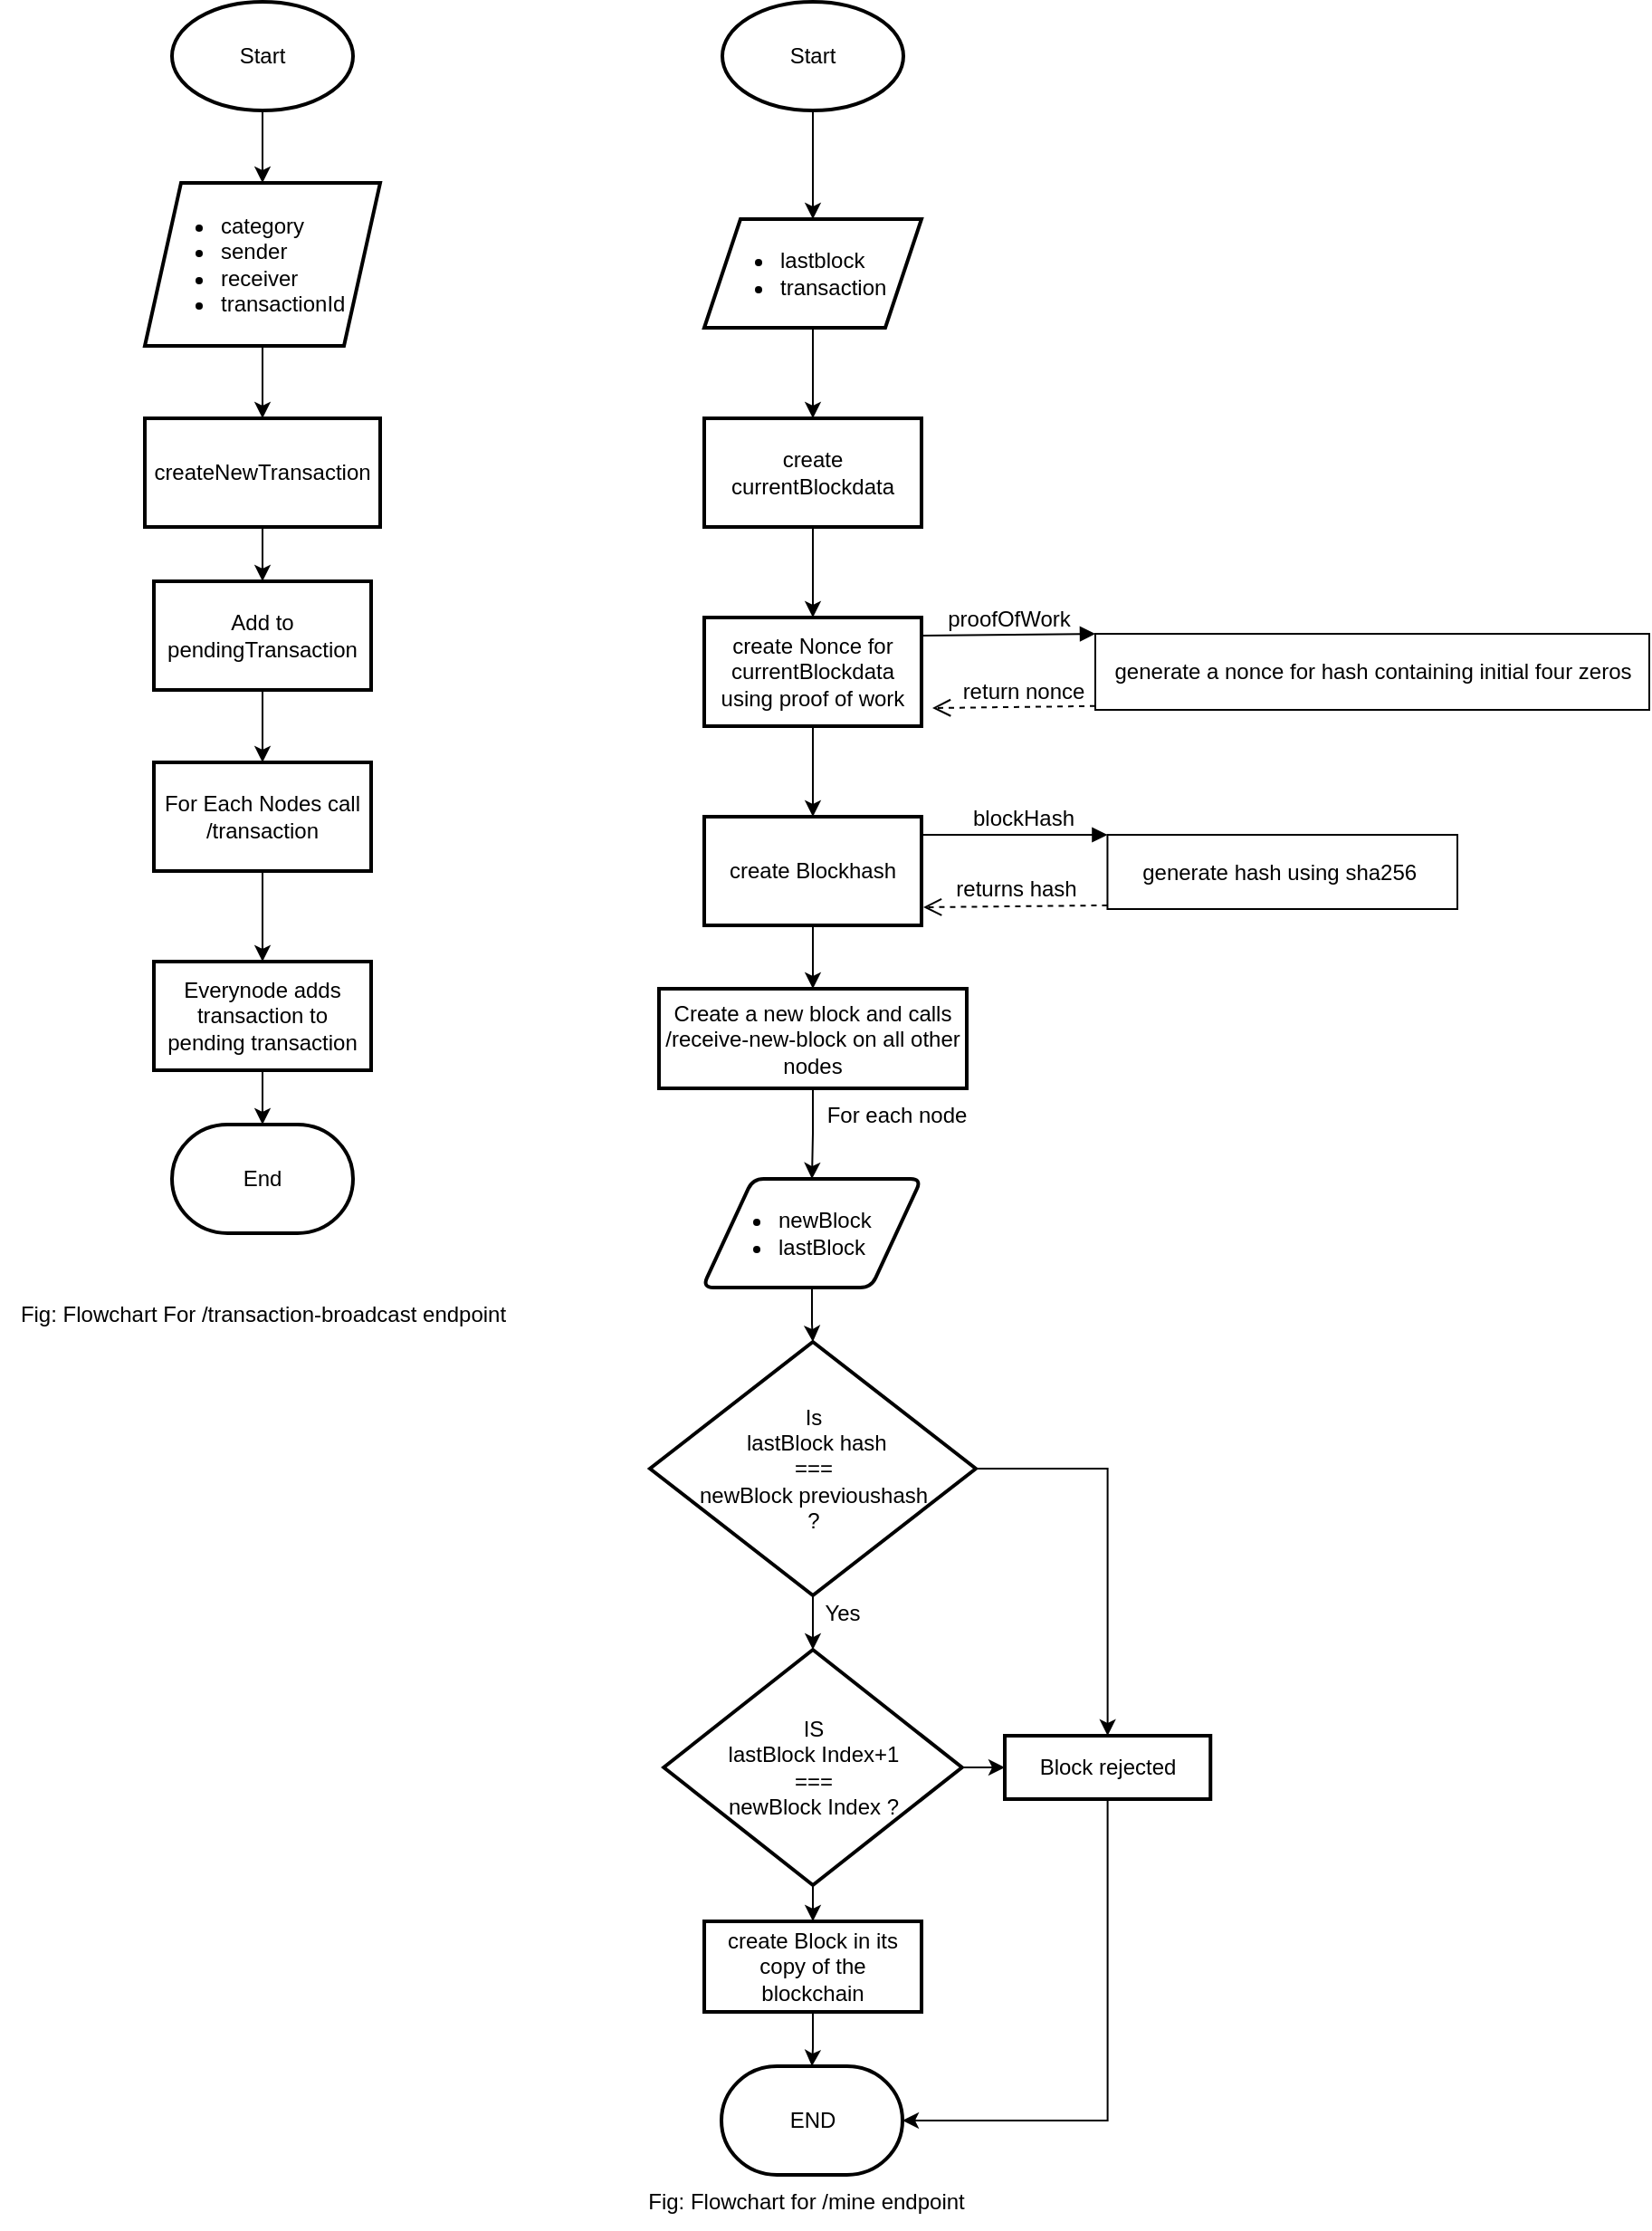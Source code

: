 <mxfile version="20.7.4" type="device" pages="7"><diagram id="SGFUXrC3W7ejvEjejlwu" name="Page-1"><mxGraphModel dx="5200" dy="3307" grid="1" gridSize="10" guides="1" tooltips="1" connect="1" arrows="1" fold="1" page="1" pageScale="1" pageWidth="827" pageHeight="1169" math="0" shadow="0"><root><mxCell id="0"/><mxCell id="1" parent="0"/><mxCell id="2MIcZsTjXnHAhtx0bsnO-13" value="" style="group" parent="1" vertex="1" connectable="0"><mxGeometry x="50" y="40" width="265" height="740" as="geometry"/></mxCell><mxCell id="Ti3Ax8mR36JvUIu3DjGp-1" value="Start" style="strokeWidth=2;html=1;shape=mxgraph.flowchart.start_1;whiteSpace=wrap;" parent="2MIcZsTjXnHAhtx0bsnO-13" vertex="1"><mxGeometry x="70" width="100" height="60" as="geometry"/></mxCell><mxCell id="Ti3Ax8mR36JvUIu3DjGp-4" value="createNewTransaction&lt;br&gt;" style="whiteSpace=wrap;html=1;strokeWidth=2;" parent="2MIcZsTjXnHAhtx0bsnO-13" vertex="1"><mxGeometry x="55" y="230" width="130" height="60" as="geometry"/></mxCell><mxCell id="Ti3Ax8mR36JvUIu3DjGp-6" value="Add to pendingTransaction" style="whiteSpace=wrap;html=1;strokeWidth=2;" parent="2MIcZsTjXnHAhtx0bsnO-13" vertex="1"><mxGeometry x="60" y="320" width="120" height="60" as="geometry"/></mxCell><mxCell id="Ti3Ax8mR36JvUIu3DjGp-7" value="" style="edgeStyle=orthogonalEdgeStyle;rounded=0;orthogonalLoop=1;jettySize=auto;html=1;" parent="2MIcZsTjXnHAhtx0bsnO-13" source="Ti3Ax8mR36JvUIu3DjGp-4" target="Ti3Ax8mR36JvUIu3DjGp-6" edge="1"><mxGeometry relative="1" as="geometry"/></mxCell><mxCell id="2MIcZsTjXnHAhtx0bsnO-11" value="" style="edgeStyle=orthogonalEdgeStyle;rounded=0;orthogonalLoop=1;jettySize=auto;html=1;fontSize=12;" parent="2MIcZsTjXnHAhtx0bsnO-13" source="Ti3Ax8mR36JvUIu3DjGp-8" target="Ti3Ax8mR36JvUIu3DjGp-4" edge="1"><mxGeometry relative="1" as="geometry"/></mxCell><mxCell id="Ti3Ax8mR36JvUIu3DjGp-8" value="&lt;ul&gt;&lt;li&gt;category&lt;/li&gt;&lt;li&gt;sender&lt;/li&gt;&lt;li&gt;receiver&lt;/li&gt;&lt;li style=&quot;&quot;&gt;transactionId&lt;/li&gt;&lt;/ul&gt;" style="shape=parallelogram;perimeter=parallelogramPerimeter;whiteSpace=wrap;html=1;fixedSize=1;strokeWidth=2;align=left;" parent="2MIcZsTjXnHAhtx0bsnO-13" vertex="1"><mxGeometry x="55" y="100" width="130" height="90" as="geometry"/></mxCell><mxCell id="2MIcZsTjXnHAhtx0bsnO-12" value="" style="edgeStyle=orthogonalEdgeStyle;rounded=0;orthogonalLoop=1;jettySize=auto;html=1;fontSize=12;" parent="2MIcZsTjXnHAhtx0bsnO-13" source="Ti3Ax8mR36JvUIu3DjGp-1" target="Ti3Ax8mR36JvUIu3DjGp-8" edge="1"><mxGeometry relative="1" as="geometry"/></mxCell><mxCell id="Ti3Ax8mR36JvUIu3DjGp-12" value="For Each Nodes call /transaction" style="whiteSpace=wrap;html=1;strokeWidth=2;" parent="2MIcZsTjXnHAhtx0bsnO-13" vertex="1"><mxGeometry x="60" y="420" width="120" height="60" as="geometry"/></mxCell><mxCell id="Ti3Ax8mR36JvUIu3DjGp-13" value="" style="edgeStyle=orthogonalEdgeStyle;rounded=0;orthogonalLoop=1;jettySize=auto;html=1;fontSize=12;" parent="2MIcZsTjXnHAhtx0bsnO-13" source="Ti3Ax8mR36JvUIu3DjGp-6" target="Ti3Ax8mR36JvUIu3DjGp-12" edge="1"><mxGeometry relative="1" as="geometry"/></mxCell><mxCell id="2MIcZsTjXnHAhtx0bsnO-5" value="Everynode adds transaction to pending transaction" style="whiteSpace=wrap;html=1;strokeWidth=2;" parent="2MIcZsTjXnHAhtx0bsnO-13" vertex="1"><mxGeometry x="60" y="530" width="120" height="60" as="geometry"/></mxCell><mxCell id="2MIcZsTjXnHAhtx0bsnO-6" value="" style="edgeStyle=orthogonalEdgeStyle;rounded=0;orthogonalLoop=1;jettySize=auto;html=1;fontSize=12;" parent="2MIcZsTjXnHAhtx0bsnO-13" source="Ti3Ax8mR36JvUIu3DjGp-12" target="2MIcZsTjXnHAhtx0bsnO-5" edge="1"><mxGeometry relative="1" as="geometry"/></mxCell><mxCell id="2MIcZsTjXnHAhtx0bsnO-7" value="End" style="strokeWidth=2;html=1;shape=mxgraph.flowchart.terminator;whiteSpace=wrap;fontSize=12;" parent="2MIcZsTjXnHAhtx0bsnO-13" vertex="1"><mxGeometry x="70" y="620" width="100" height="60" as="geometry"/></mxCell><mxCell id="2MIcZsTjXnHAhtx0bsnO-8" value="" style="edgeStyle=orthogonalEdgeStyle;rounded=0;orthogonalLoop=1;jettySize=auto;html=1;fontSize=12;" parent="2MIcZsTjXnHAhtx0bsnO-13" source="2MIcZsTjXnHAhtx0bsnO-5" target="2MIcZsTjXnHAhtx0bsnO-7" edge="1"><mxGeometry relative="1" as="geometry"/></mxCell><mxCell id="2MIcZsTjXnHAhtx0bsnO-10" value="Fig: Flowchart For /transaction-broadcast endpoint&lt;br&gt;" style="text;html=1;align=center;verticalAlign=middle;resizable=0;points=[];autosize=1;strokeColor=none;fillColor=none;fontSize=12;" parent="2MIcZsTjXnHAhtx0bsnO-13" vertex="1"><mxGeometry x="-25" y="710" width="290" height="30" as="geometry"/></mxCell><mxCell id="2MIcZsTjXnHAhtx0bsnO-52" value="Fig: Flowchart for /mine endpoint" style="text;html=1;align=center;verticalAlign=middle;resizable=0;points=[];autosize=1;strokeColor=none;fillColor=none;fontSize=12;" parent="1" vertex="1"><mxGeometry x="370" y="1240" width="200" height="30" as="geometry"/></mxCell><mxCell id="2MIcZsTjXnHAhtx0bsnO-14" value="Start" style="strokeWidth=2;html=1;shape=mxgraph.flowchart.start_1;whiteSpace=wrap;" parent="1" vertex="1"><mxGeometry x="424" y="40" width="100" height="60" as="geometry"/></mxCell><mxCell id="2MIcZsTjXnHAhtx0bsnO-18" value="&lt;ul&gt;&lt;li&gt;lastblock&lt;/li&gt;&lt;li&gt;transaction&lt;/li&gt;&lt;/ul&gt;" style="shape=parallelogram;perimeter=parallelogramPerimeter;whiteSpace=wrap;html=1;fixedSize=1;align=left;strokeWidth=2;" parent="1" vertex="1"><mxGeometry x="414" y="160" width="120" height="60" as="geometry"/></mxCell><mxCell id="2MIcZsTjXnHAhtx0bsnO-20" value="" style="edgeStyle=orthogonalEdgeStyle;rounded=0;orthogonalLoop=1;jettySize=auto;html=1;fontSize=12;" parent="1" source="2MIcZsTjXnHAhtx0bsnO-14" target="2MIcZsTjXnHAhtx0bsnO-18" edge="1"><mxGeometry relative="1" as="geometry"/></mxCell><mxCell id="2MIcZsTjXnHAhtx0bsnO-21" value="create currentBlockdata" style="whiteSpace=wrap;html=1;align=center;strokeWidth=2;" parent="1" vertex="1"><mxGeometry x="414" y="270" width="120" height="60" as="geometry"/></mxCell><mxCell id="2MIcZsTjXnHAhtx0bsnO-22" value="" style="edgeStyle=orthogonalEdgeStyle;rounded=0;orthogonalLoop=1;jettySize=auto;html=1;fontSize=12;" parent="1" source="2MIcZsTjXnHAhtx0bsnO-18" target="2MIcZsTjXnHAhtx0bsnO-21" edge="1"><mxGeometry relative="1" as="geometry"/></mxCell><mxCell id="2MIcZsTjXnHAhtx0bsnO-23" value="create Nonce for currentBlockdata using proof of work" style="whiteSpace=wrap;html=1;strokeWidth=2;fontSize=12;" parent="1" vertex="1"><mxGeometry x="414" y="380" width="120" height="60" as="geometry"/></mxCell><mxCell id="2MIcZsTjXnHAhtx0bsnO-24" value="" style="edgeStyle=orthogonalEdgeStyle;rounded=0;orthogonalLoop=1;jettySize=auto;html=1;fontSize=12;" parent="1" source="2MIcZsTjXnHAhtx0bsnO-21" target="2MIcZsTjXnHAhtx0bsnO-23" edge="1"><mxGeometry relative="1" as="geometry"/></mxCell><mxCell id="2MIcZsTjXnHAhtx0bsnO-25" value="generate a nonce for hash containing initial four zeros" style="html=1;points=[];perimeter=orthogonalPerimeter;fontSize=12;" parent="1" vertex="1"><mxGeometry x="630" y="389" width="306" height="42" as="geometry"/></mxCell><mxCell id="2MIcZsTjXnHAhtx0bsnO-26" value="proofOfWork" style="html=1;verticalAlign=bottom;endArrow=block;entryX=0;entryY=0;rounded=0;fontSize=12;" parent="1" target="2MIcZsTjXnHAhtx0bsnO-25" edge="1"><mxGeometry relative="1" as="geometry"><mxPoint x="534" y="390" as="sourcePoint"/></mxGeometry></mxCell><mxCell id="2MIcZsTjXnHAhtx0bsnO-27" value="return nonce" style="html=1;verticalAlign=bottom;endArrow=open;dashed=1;endSize=8;exitX=0;exitY=0.95;rounded=0;fontSize=12;" parent="1" source="2MIcZsTjXnHAhtx0bsnO-25" edge="1"><mxGeometry x="-0.111" y="1" relative="1" as="geometry"><mxPoint x="540" y="430" as="targetPoint"/><mxPoint as="offset"/></mxGeometry></mxCell><mxCell id="2MIcZsTjXnHAhtx0bsnO-28" value="create Blockhash" style="whiteSpace=wrap;html=1;strokeWidth=2;" parent="1" vertex="1"><mxGeometry x="414" y="490" width="120" height="60" as="geometry"/></mxCell><mxCell id="2MIcZsTjXnHAhtx0bsnO-29" value="" style="edgeStyle=orthogonalEdgeStyle;rounded=0;orthogonalLoop=1;jettySize=auto;html=1;fontSize=12;" parent="1" source="2MIcZsTjXnHAhtx0bsnO-23" target="2MIcZsTjXnHAhtx0bsnO-28" edge="1"><mxGeometry relative="1" as="geometry"/></mxCell><mxCell id="2MIcZsTjXnHAhtx0bsnO-30" value="generate hash using sha256&amp;nbsp;" style="html=1;points=[];perimeter=orthogonalPerimeter;fontSize=12;" parent="1" vertex="1"><mxGeometry x="636.724" y="500" width="193.276" height="41" as="geometry"/></mxCell><mxCell id="2MIcZsTjXnHAhtx0bsnO-31" value="blockHash" style="html=1;verticalAlign=bottom;endArrow=block;entryX=0;entryY=0;rounded=0;fontSize=12;" parent="1" edge="1"><mxGeometry x="0.081" relative="1" as="geometry"><mxPoint x="535" y="500" as="sourcePoint"/><mxPoint x="636.724" y="500" as="targetPoint"/><mxPoint as="offset"/></mxGeometry></mxCell><mxCell id="2MIcZsTjXnHAhtx0bsnO-32" value="returns hash" style="html=1;verticalAlign=bottom;endArrow=open;dashed=1;endSize=8;exitX=0;exitY=0.95;rounded=0;fontSize=12;" parent="1" source="2MIcZsTjXnHAhtx0bsnO-30" edge="1"><mxGeometry relative="1" as="geometry"><mxPoint x="535" y="540" as="targetPoint"/></mxGeometry></mxCell><mxCell id="2MIcZsTjXnHAhtx0bsnO-34" value="Create a new block and calls /receive-new-block on all other nodes&lt;br&gt;" style="whiteSpace=wrap;html=1;strokeWidth=2;" parent="1" vertex="1"><mxGeometry x="389" y="585" width="170" height="55" as="geometry"/></mxCell><mxCell id="2MIcZsTjXnHAhtx0bsnO-35" value="" style="edgeStyle=orthogonalEdgeStyle;rounded=0;orthogonalLoop=1;jettySize=auto;html=1;fontSize=12;" parent="1" source="2MIcZsTjXnHAhtx0bsnO-28" target="2MIcZsTjXnHAhtx0bsnO-34" edge="1"><mxGeometry relative="1" as="geometry"/></mxCell><mxCell id="2MIcZsTjXnHAhtx0bsnO-38" value="For each node" style="text;html=1;align=center;verticalAlign=middle;resizable=0;points=[];autosize=1;strokeColor=none;fillColor=none;fontSize=12;" parent="1" vertex="1"><mxGeometry x="470" y="640" width="100" height="30" as="geometry"/></mxCell><mxCell id="2MIcZsTjXnHAhtx0bsnO-41" value="&lt;div style=&quot;&quot;&gt;&lt;ul&gt;&lt;li&gt;&lt;span style=&quot;background-color: initial;&quot;&gt;newBlock&lt;/span&gt;&lt;/li&gt;&lt;li&gt;&lt;span style=&quot;background-color: initial;&quot;&gt;lastBlock&lt;/span&gt;&lt;/li&gt;&lt;/ul&gt;&lt;/div&gt;" style="shape=parallelogram;html=1;strokeWidth=2;perimeter=parallelogramPerimeter;whiteSpace=wrap;rounded=1;arcSize=12;size=0.23;fontSize=12;align=left;" parent="1" vertex="1"><mxGeometry x="413" y="690" width="121" height="60" as="geometry"/></mxCell><mxCell id="2MIcZsTjXnHAhtx0bsnO-37" value="" style="edgeStyle=orthogonalEdgeStyle;rounded=0;orthogonalLoop=1;jettySize=auto;html=1;fontSize=12;" parent="1" source="2MIcZsTjXnHAhtx0bsnO-34" target="2MIcZsTjXnHAhtx0bsnO-41" edge="1"><mxGeometry relative="1" as="geometry"/></mxCell><mxCell id="NTowDMD-mcWirXqhRwbr-28" style="edgeStyle=orthogonalEdgeStyle;rounded=0;orthogonalLoop=1;jettySize=auto;html=1;entryX=0.5;entryY=0;entryDx=0;entryDy=0;fontSize=12;" parent="1" source="2MIcZsTjXnHAhtx0bsnO-43" target="NTowDMD-mcWirXqhRwbr-22" edge="1"><mxGeometry relative="1" as="geometry"/></mxCell><mxCell id="2MIcZsTjXnHAhtx0bsnO-43" value="Is&lt;br&gt;&amp;nbsp;lastBlock hash&lt;br&gt;===&lt;br&gt;newBlock previoushash&lt;br&gt;?&lt;br&gt;" style="strokeWidth=2;html=1;shape=mxgraph.flowchart.decision;fontSize=12;align=center;" parent="1" vertex="1"><mxGeometry x="384" y="780" width="180" height="140" as="geometry"/></mxCell><mxCell id="2MIcZsTjXnHAhtx0bsnO-47" value="" style="edgeStyle=orthogonalEdgeStyle;rounded=0;orthogonalLoop=1;jettySize=auto;html=1;fontSize=12;" parent="1" source="2MIcZsTjXnHAhtx0bsnO-41" target="2MIcZsTjXnHAhtx0bsnO-43" edge="1"><mxGeometry relative="1" as="geometry"/></mxCell><mxCell id="NTowDMD-mcWirXqhRwbr-27" value="" style="edgeStyle=orthogonalEdgeStyle;rounded=0;orthogonalLoop=1;jettySize=auto;html=1;fontSize=12;" parent="1" source="2MIcZsTjXnHAhtx0bsnO-45" target="NTowDMD-mcWirXqhRwbr-22" edge="1"><mxGeometry relative="1" as="geometry"/></mxCell><mxCell id="2MIcZsTjXnHAhtx0bsnO-45" value="IS&lt;br&gt;lastBlock Index+1&lt;br style=&quot;border-color: var(--border-color);&quot;&gt;===&lt;br style=&quot;border-color: var(--border-color);&quot;&gt;newBlock Index ?" style="rhombus;whiteSpace=wrap;html=1;strokeWidth=2;" parent="1" vertex="1"><mxGeometry x="391.63" y="950" width="164.75" height="130" as="geometry"/></mxCell><mxCell id="2MIcZsTjXnHAhtx0bsnO-46" value="" style="edgeStyle=orthogonalEdgeStyle;rounded=0;orthogonalLoop=1;jettySize=auto;html=1;fontSize=12;" parent="1" source="2MIcZsTjXnHAhtx0bsnO-43" target="2MIcZsTjXnHAhtx0bsnO-45" edge="1"><mxGeometry relative="1" as="geometry"/></mxCell><mxCell id="2MIcZsTjXnHAhtx0bsnO-48" value="Yes" style="text;html=1;align=center;verticalAlign=middle;resizable=0;points=[];autosize=1;strokeColor=none;fillColor=none;fontSize=12;" parent="1" vertex="1"><mxGeometry x="470" y="915" width="40" height="30" as="geometry"/></mxCell><mxCell id="NTowDMD-mcWirXqhRwbr-2" value="" style="edgeStyle=orthogonalEdgeStyle;rounded=0;orthogonalLoop=1;jettySize=auto;html=1;fontSize=12;" parent="1" source="2MIcZsTjXnHAhtx0bsnO-49" target="NTowDMD-mcWirXqhRwbr-1" edge="1"><mxGeometry relative="1" as="geometry"/></mxCell><mxCell id="2MIcZsTjXnHAhtx0bsnO-49" value="create Block in its copy of the blockchain" style="whiteSpace=wrap;html=1;strokeWidth=2;" parent="1" vertex="1"><mxGeometry x="414.01" y="1100" width="120" height="50" as="geometry"/></mxCell><mxCell id="2MIcZsTjXnHAhtx0bsnO-50" value="" style="edgeStyle=orthogonalEdgeStyle;rounded=0;orthogonalLoop=1;jettySize=auto;html=1;fontSize=12;" parent="1" source="2MIcZsTjXnHAhtx0bsnO-45" target="2MIcZsTjXnHAhtx0bsnO-49" edge="1"><mxGeometry relative="1" as="geometry"/></mxCell><mxCell id="NTowDMD-mcWirXqhRwbr-1" value="END" style="strokeWidth=2;html=1;shape=mxgraph.flowchart.terminator;whiteSpace=wrap;fontSize=12;" parent="1" vertex="1"><mxGeometry x="423.5" y="1180" width="100" height="60" as="geometry"/></mxCell><mxCell id="NTowDMD-mcWirXqhRwbr-26" style="edgeStyle=orthogonalEdgeStyle;rounded=0;orthogonalLoop=1;jettySize=auto;html=1;entryX=1;entryY=0.5;entryDx=0;entryDy=0;entryPerimeter=0;fontSize=12;" parent="1" source="NTowDMD-mcWirXqhRwbr-22" target="NTowDMD-mcWirXqhRwbr-1" edge="1"><mxGeometry relative="1" as="geometry"><Array as="points"><mxPoint x="637" y="1210"/></Array></mxGeometry></mxCell><mxCell id="NTowDMD-mcWirXqhRwbr-22" value="Block rejected" style="whiteSpace=wrap;html=1;strokeWidth=2;" parent="1" vertex="1"><mxGeometry x="580" y="997.5" width="113.62" height="35" as="geometry"/></mxCell></root></mxGraphModel></diagram><diagram id="37MJI_U2qEA0pZlxUwRE" name="Page-2"><mxGraphModel dx="780" dy="496" grid="1" gridSize="10" guides="1" tooltips="1" connect="1" arrows="1" fold="1" page="1" pageScale="1" pageWidth="827" pageHeight="1169" math="0" shadow="0"><root><mxCell id="0"/><mxCell id="1" parent="0"/></root></mxGraphModel></diagram><diagram name="Vote" id="1ieY6KlQXqoq40sciMRv"><mxGraphModel dx="2229" dy="1417" grid="1" gridSize="10" guides="1" tooltips="1" connect="1" arrows="1" fold="1" page="1" pageScale="1" pageWidth="1169" pageHeight="827" math="0" shadow="0"><root><mxCell id="0"/><mxCell id="1" parent="0"/><mxCell id="2MIcZsTjXnHAhtx0bsnO-34" value="&lt;font style=&quot;font-size: 18px;&quot;&gt;Create a new block, push into its chain&lt;/font&gt;" style="whiteSpace=wrap;html=1;strokeWidth=2;fillColor=none;container=0;" parent="1" vertex="1"><mxGeometry x="133.5" y="530" width="220" height="100" as="geometry"/></mxCell><mxCell id="2MIcZsTjXnHAhtx0bsnO-35" value="" style="edgeStyle=orthogonalEdgeStyle;rounded=0;orthogonalLoop=1;jettySize=auto;html=1;fontSize=12;fillColor=none;" parent="1" source="2MIcZsTjXnHAhtx0bsnO-28" target="2MIcZsTjXnHAhtx0bsnO-34" edge="1"><mxGeometry relative="1" as="geometry"/></mxCell><mxCell id="2MIcZsTjXnHAhtx0bsnO-14" value="&lt;font style=&quot;font-size: 18px;&quot;&gt;Start&lt;/font&gt;" style="strokeWidth=2;html=1;shape=mxgraph.flowchart.start_1;whiteSpace=wrap;fillColor=none;container=0;" parent="1" vertex="1"><mxGeometry x="194.01" y="20" width="100" height="60" as="geometry"/></mxCell><mxCell id="2MIcZsTjXnHAhtx0bsnO-18" value="&lt;ul style=&quot;font-size: 18px;&quot;&gt;&lt;li&gt;lastblock&lt;/li&gt;&lt;li&gt;transaction&lt;/li&gt;&lt;/ul&gt;" style="shape=parallelogram;perimeter=parallelogramPerimeter;whiteSpace=wrap;html=1;fixedSize=1;align=left;strokeWidth=2;size=15.99;fillColor=none;container=0;" parent="1" vertex="1"><mxGeometry x="164.01" y="110" width="160" height="60" as="geometry"/></mxCell><mxCell id="2MIcZsTjXnHAhtx0bsnO-20" value="" style="edgeStyle=orthogonalEdgeStyle;rounded=0;orthogonalLoop=1;jettySize=auto;html=1;fontSize=12;fillColor=none;" parent="1" source="2MIcZsTjXnHAhtx0bsnO-14" target="2MIcZsTjXnHAhtx0bsnO-18" edge="1"><mxGeometry relative="1" as="geometry"/></mxCell><mxCell id="2MIcZsTjXnHAhtx0bsnO-21" value="&lt;font style=&quot;font-size: 18px;&quot;&gt;create currentBlockdata&lt;/font&gt;" style="whiteSpace=wrap;html=1;align=center;strokeWidth=2;fillColor=none;container=0;" parent="1" vertex="1"><mxGeometry x="163.5" y="200" width="160" height="60" as="geometry"/></mxCell><mxCell id="2MIcZsTjXnHAhtx0bsnO-22" value="" style="edgeStyle=orthogonalEdgeStyle;rounded=0;orthogonalLoop=1;jettySize=auto;html=1;fontSize=12;fillColor=none;" parent="1" source="2MIcZsTjXnHAhtx0bsnO-18" target="2MIcZsTjXnHAhtx0bsnO-21" edge="1"><mxGeometry relative="1" as="geometry"/></mxCell><mxCell id="2MIcZsTjXnHAhtx0bsnO-23" value="&lt;font style=&quot;font-size: 18px;&quot;&gt;create Nonce for currentBlockdata using proof of work&lt;/font&gt;" style="whiteSpace=wrap;html=1;strokeWidth=2;fontSize=12;fillColor=none;container=0;" parent="1" vertex="1"><mxGeometry x="169.01" y="290" width="150" height="100" as="geometry"/></mxCell><mxCell id="2MIcZsTjXnHAhtx0bsnO-24" value="" style="edgeStyle=orthogonalEdgeStyle;rounded=0;orthogonalLoop=1;jettySize=auto;html=1;fontSize=12;fillColor=none;" parent="1" source="2MIcZsTjXnHAhtx0bsnO-21" target="2MIcZsTjXnHAhtx0bsnO-23" edge="1"><mxGeometry relative="1" as="geometry"/></mxCell><mxCell id="2MIcZsTjXnHAhtx0bsnO-25" value="&lt;font style=&quot;font-size: 18px;&quot;&gt;generate a nonce for hash &lt;br&gt;containing first four zeros&lt;/font&gt;" style="html=1;points=[];perimeter=orthogonalPerimeter;fontSize=12;fillColor=none;container=0;" parent="1" vertex="1"><mxGeometry x="471" y="340" width="249" height="42" as="geometry"/></mxCell><mxCell id="2MIcZsTjXnHAhtx0bsnO-26" value="&lt;font style=&quot;font-size: 18px;&quot;&gt;proofOfWork&lt;/font&gt;" style="html=1;verticalAlign=bottom;endArrow=block;entryX=0;entryY=0;rounded=0;fontSize=12;exitX=1;exitY=0.5;exitDx=0;exitDy=0;fillColor=none;" parent="1" source="2MIcZsTjXnHAhtx0bsnO-23" target="2MIcZsTjXnHAhtx0bsnO-25" edge="1"><mxGeometry x="0.03" relative="1" as="geometry"><mxPoint x="304" y="340" as="sourcePoint"/><mxPoint as="offset"/></mxGeometry></mxCell><mxCell id="2MIcZsTjXnHAhtx0bsnO-27" value="&lt;font style=&quot;font-size: 18px;&quot;&gt;return nonce&lt;/font&gt;" style="html=1;verticalAlign=bottom;endArrow=open;dashed=1;endSize=8;exitX=0;exitY=0.95;rounded=0;fontSize=12;fillColor=none;" parent="1" source="2MIcZsTjXnHAhtx0bsnO-25" edge="1"><mxGeometry x="-0.111" y="1" relative="1" as="geometry"><mxPoint x="320" y="380" as="targetPoint"/><mxPoint as="offset"/></mxGeometry></mxCell><mxCell id="2MIcZsTjXnHAhtx0bsnO-28" value="&lt;font style=&quot;font-size: 18px;&quot;&gt;create Blockhash&lt;/font&gt;" style="whiteSpace=wrap;html=1;strokeWidth=2;fillColor=none;container=0;" parent="1" vertex="1"><mxGeometry x="184" y="440" width="120" height="60" as="geometry"/></mxCell><mxCell id="2MIcZsTjXnHAhtx0bsnO-29" value="" style="edgeStyle=orthogonalEdgeStyle;rounded=0;orthogonalLoop=1;jettySize=auto;html=1;fontSize=12;fillColor=none;" parent="1" source="2MIcZsTjXnHAhtx0bsnO-23" target="2MIcZsTjXnHAhtx0bsnO-28" edge="1"><mxGeometry relative="1" as="geometry"/></mxCell><mxCell id="2MIcZsTjXnHAhtx0bsnO-30" value="&lt;font style=&quot;font-size: 18px;&quot;&gt;generate hash using sha256&amp;nbsp;&lt;/font&gt;" style="html=1;points=[];perimeter=orthogonalPerimeter;fontSize=12;fillColor=none;container=0;" parent="1" vertex="1"><mxGeometry x="470" y="449.5" width="249" height="41" as="geometry"/></mxCell><mxCell id="2MIcZsTjXnHAhtx0bsnO-31" value="&lt;font style=&quot;font-size: 18px;&quot;&gt;blockHash&lt;/font&gt;" style="html=1;verticalAlign=bottom;endArrow=block;rounded=0;fontSize=12;fillColor=none;" parent="1" edge="1"><mxGeometry x="0.03" relative="1" as="geometry"><mxPoint x="305" y="450" as="sourcePoint"/><mxPoint x="470" y="450" as="targetPoint"/><mxPoint as="offset"/></mxGeometry></mxCell><mxCell id="2MIcZsTjXnHAhtx0bsnO-32" value="&lt;font style=&quot;font-size: 18px;&quot;&gt;returns hash&lt;/font&gt;" style="html=1;verticalAlign=bottom;endArrow=open;dashed=1;endSize=8;exitX=0;exitY=0.95;rounded=0;fontSize=12;fillColor=none;" parent="1" source="2MIcZsTjXnHAhtx0bsnO-30" edge="1"><mxGeometry relative="1" as="geometry"><mxPoint x="305" y="490" as="targetPoint"/></mxGeometry></mxCell><mxCell id="rjyq6Bu_06FCULo0R3YW-7" style="edgeStyle=orthogonalEdgeStyle;rounded=0;orthogonalLoop=1;jettySize=auto;html=1;entryX=0;entryY=0.5;entryDx=0;entryDy=0;entryPerimeter=0;fontSize=18;" parent="1" source="2MIcZsTjXnHAhtx0bsnO-41" target="2MIcZsTjXnHAhtx0bsnO-43" edge="1"><mxGeometry relative="1" as="geometry"><Array as="points"><mxPoint x="244" y="880"/><mxPoint x="750" y="880"/><mxPoint x="750" y="145"/></Array></mxGeometry></mxCell><mxCell id="2MIcZsTjXnHAhtx0bsnO-41" value="&lt;div style=&quot;font-size: 18px;&quot;&gt;&lt;ul style=&quot;font-size: 18px;&quot;&gt;&lt;li style=&quot;font-size: 18px;&quot;&gt;&lt;span style=&quot;background-color: initial; font-size: 18px;&quot;&gt;&lt;b&gt;newBlock&lt;/b&gt;&lt;/span&gt;&lt;/li&gt;&lt;li style=&quot;font-size: 18px;&quot;&gt;&lt;span style=&quot;background-color: initial; font-size: 18px;&quot;&gt;&lt;b&gt;lastBlock&lt;/b&gt;&lt;/span&gt;&lt;/li&gt;&lt;/ul&gt;&lt;/div&gt;" style="shape=parallelogram;html=1;strokeWidth=2;perimeter=parallelogramPerimeter;whiteSpace=wrap;rounded=1;arcSize=12;size=0.098;fontSize=18;align=left;fillColor=none;container=0;" parent="1" vertex="1"><mxGeometry x="157.5" y="760" width="172" height="90" as="geometry"/></mxCell><mxCell id="rjyq6Bu_06FCULo0R3YW-2" value="" style="edgeStyle=orthogonalEdgeStyle;rounded=0;orthogonalLoop=1;jettySize=auto;html=1;fontSize=18;" parent="1" source="2MIcZsTjXnHAhtx0bsnO-43" target="2MIcZsTjXnHAhtx0bsnO-45" edge="1"><mxGeometry relative="1" as="geometry"/></mxCell><mxCell id="rjyq6Bu_06FCULo0R3YW-8" style="edgeStyle=orthogonalEdgeStyle;rounded=0;orthogonalLoop=1;jettySize=auto;html=1;entryX=1;entryY=0.5;entryDx=0;entryDy=0;entryPerimeter=0;fontSize=18;exitX=1;exitY=0.5;exitDx=0;exitDy=0;exitPerimeter=0;" parent="1" source="2MIcZsTjXnHAhtx0bsnO-43" target="rjyq6Bu_06FCULo0R3YW-1" edge="1"><mxGeometry relative="1" as="geometry"><Array as="points"><mxPoint x="1140" y="145"/><mxPoint x="1140" y="890"/></Array></mxGeometry></mxCell><mxCell id="2MIcZsTjXnHAhtx0bsnO-43" value="&lt;font style=&quot;font-size: 18px;&quot;&gt;Is&lt;br&gt;&amp;nbsp;lastBlock hash&lt;br&gt;===&lt;br&gt;newBlock previoushash&lt;br&gt;?&lt;/font&gt;" style="strokeWidth=2;html=1;shape=mxgraph.flowchart.decision;fontSize=12;align=center;fillColor=none;container=0;fontStyle=1" parent="1" vertex="1"><mxGeometry x="798.55" y="30" width="276" height="230" as="geometry"/></mxCell><mxCell id="rjyq6Bu_06FCULo0R3YW-3" value="" style="edgeStyle=orthogonalEdgeStyle;rounded=0;orthogonalLoop=1;jettySize=auto;html=1;fontSize=18;" parent="1" source="2MIcZsTjXnHAhtx0bsnO-45" target="r5NpqAiVI5fHdQzm0mw5-37" edge="1"><mxGeometry relative="1" as="geometry"/></mxCell><mxCell id="rjyq6Bu_06FCULo0R3YW-11" style="edgeStyle=orthogonalEdgeStyle;rounded=0;orthogonalLoop=1;jettySize=auto;html=1;entryX=1;entryY=0.5;entryDx=0;entryDy=0;entryPerimeter=0;fontSize=18;" parent="1" source="2MIcZsTjXnHAhtx0bsnO-45" target="rjyq6Bu_06FCULo0R3YW-1" edge="1"><mxGeometry relative="1" as="geometry"><Array as="points"><mxPoint x="1140" y="413"/><mxPoint x="1140" y="890"/></Array></mxGeometry></mxCell><mxCell id="2MIcZsTjXnHAhtx0bsnO-45" value="&lt;font style=&quot;font-size: 18px;&quot;&gt;IS&lt;br&gt;lastBlock Index+1&lt;br style=&quot;border-color: var(--border-color);&quot;&gt;===&lt;br style=&quot;border-color: var(--border-color);&quot;&gt;newBlock Index ?&lt;/font&gt;" style="rhombus;whiteSpace=wrap;html=1;strokeWidth=2;fillColor=none;container=0;fontStyle=1" parent="1" vertex="1"><mxGeometry x="805.1" y="295" width="262.89" height="235" as="geometry"/></mxCell><mxCell id="mkBmk1mikDddxIzcWCZ_-11" value="&lt;font style=&quot;font-size: 18px;&quot;&gt;No&lt;/font&gt;" style="text;html=1;align=center;verticalAlign=middle;resizable=0;points=[];autosize=1;fillColor=none;fontSize=12;container=0;" parent="1" vertex="1"><mxGeometry x="1074.55" y="374" width="50" height="40" as="geometry"/></mxCell><mxCell id="mkBmk1mikDddxIzcWCZ_-13" value="calls every networkNodes at endpoint /receive-new-block" style="rounded=0;whiteSpace=wrap;html=1;fontSize=18;fillColor=none;strokeWidth=2;container=0;" parent="1" vertex="1"><mxGeometry x="122.88" y="660" width="242.25" height="70" as="geometry"/></mxCell><mxCell id="mkBmk1mikDddxIzcWCZ_-17" style="edgeStyle=orthogonalEdgeStyle;rounded=0;orthogonalLoop=1;jettySize=auto;html=1;entryX=0.5;entryY=0;entryDx=0;entryDy=0;fontSize=18;fillColor=none;" parent="1" source="2MIcZsTjXnHAhtx0bsnO-34" target="mkBmk1mikDddxIzcWCZ_-13" edge="1"><mxGeometry relative="1" as="geometry"/></mxCell><mxCell id="rjyq6Bu_06FCULo0R3YW-4" value="" style="edgeStyle=orthogonalEdgeStyle;rounded=0;orthogonalLoop=1;jettySize=auto;html=1;fontSize=18;" parent="1" source="mkBmk1mikDddxIzcWCZ_-14" target="rjyq6Bu_06FCULo0R3YW-1" edge="1"><mxGeometry relative="1" as="geometry"/></mxCell><mxCell id="rjyq6Bu_06FCULo0R3YW-12" style="edgeStyle=orthogonalEdgeStyle;rounded=0;orthogonalLoop=1;jettySize=auto;html=1;fontSize=18;entryX=0;entryY=0.5;entryDx=0;entryDy=0;" parent="1" source="mkBmk1mikDddxIzcWCZ_-14" target="r5NpqAiVI5fHdQzm0mw5-34" edge="1"><mxGeometry relative="1" as="geometry"><mxPoint x="640" y="930" as="targetPoint"/><Array as="points"><mxPoint x="790" y="740"/><mxPoint x="790" y="910"/><mxPoint x="103" y="910"/><mxPoint x="103" y="695"/></Array></mxGeometry></mxCell><mxCell id="mkBmk1mikDddxIzcWCZ_-14" value="&lt;b&gt;networkNodes&lt;br style=&quot;font-size: 18px;&quot;&gt;left ?&lt;/b&gt;" style="rhombus;whiteSpace=wrap;html=1;strokeWidth=2;fontSize=18;fillColor=none;container=0;" parent="1" vertex="1"><mxGeometry x="853.17" y="670" width="172.5" height="140" as="geometry"/></mxCell><mxCell id="mkBmk1mikDddxIzcWCZ_-21" value="&lt;font style=&quot;font-size: 18px;&quot;&gt;Yes&lt;/font&gt;" style="text;html=1;align=center;verticalAlign=middle;resizable=0;points=[];autosize=1;fillColor=none;fontSize=12;container=0;" parent="1" vertex="1"><mxGeometry x="960" y="260" width="50" height="40" as="geometry"/></mxCell><mxCell id="mkBmk1mikDddxIzcWCZ_-22" value="&lt;font style=&quot;font-size: 18px;&quot;&gt;No&lt;/font&gt;" style="text;html=1;align=center;verticalAlign=middle;resizable=0;points=[];autosize=1;fillColor=none;fontSize=12;container=0;" parent="1" vertex="1"><mxGeometry x="1074.55" y="90" width="50" height="40" as="geometry"/></mxCell><mxCell id="r5NpqAiVI5fHdQzm0mw5-1" value="&lt;font style=&quot;font-size: 18px;&quot;&gt;Start&lt;/font&gt;" style="strokeWidth=2;html=1;shape=mxgraph.flowchart.start_1;whiteSpace=wrap;fillColor=none;container=0;" parent="1" vertex="1"><mxGeometry x="194.01" y="20" width="100" height="60" as="geometry"/></mxCell><mxCell id="r5NpqAiVI5fHdQzm0mw5-2" value="&lt;ul style=&quot;font-size: 18px;&quot;&gt;&lt;li&gt;lastblock&lt;/li&gt;&lt;li&gt;transaction&lt;/li&gt;&lt;/ul&gt;" style="shape=parallelogram;perimeter=parallelogramPerimeter;whiteSpace=wrap;html=1;fixedSize=1;align=left;strokeWidth=2;size=15.99;fillColor=none;container=0;" parent="1" vertex="1"><mxGeometry x="164.01" y="110" width="160" height="60" as="geometry"/></mxCell><mxCell id="r5NpqAiVI5fHdQzm0mw5-3" value="&lt;font style=&quot;font-size: 18px;&quot;&gt;Start&lt;/font&gt;" style="strokeWidth=2;html=1;shape=mxgraph.flowchart.start_1;whiteSpace=wrap;fillColor=none;container=0;" parent="1" vertex="1"><mxGeometry x="194.01" y="20" width="100" height="60" as="geometry"/></mxCell><mxCell id="r5NpqAiVI5fHdQzm0mw5-4" value="&lt;ul style=&quot;font-size: 18px;&quot;&gt;&lt;li&gt;lastblock&lt;/li&gt;&lt;li&gt;transaction&lt;/li&gt;&lt;/ul&gt;" style="shape=parallelogram;perimeter=parallelogramPerimeter;whiteSpace=wrap;html=1;fixedSize=1;align=left;strokeWidth=2;size=15.99;fillColor=none;container=0;" parent="1" vertex="1"><mxGeometry x="164.01" y="110" width="160" height="60" as="geometry"/></mxCell><mxCell id="r5NpqAiVI5fHdQzm0mw5-5" value="&lt;font style=&quot;font-size: 18px;&quot;&gt;create currentBlockdata&lt;/font&gt;" style="whiteSpace=wrap;html=1;align=center;strokeWidth=2;fillColor=none;container=0;" parent="1" vertex="1"><mxGeometry x="163.5" y="200" width="160" height="60" as="geometry"/></mxCell><mxCell id="r5NpqAiVI5fHdQzm0mw5-6" value="&lt;font style=&quot;font-size: 18px;&quot;&gt;create Nonce for currentBlockdata using proof of work&lt;/font&gt;" style="whiteSpace=wrap;html=1;strokeWidth=2;fontSize=12;fillColor=none;container=0;" parent="1" vertex="1"><mxGeometry x="169.01" y="290" width="150" height="100" as="geometry"/></mxCell><mxCell id="r5NpqAiVI5fHdQzm0mw5-7" value="&lt;font style=&quot;font-size: 18px;&quot;&gt;proofOfWork&lt;/font&gt;" style="html=1;verticalAlign=bottom;endArrow=block;entryX=0;entryY=0;rounded=0;fontSize=12;exitX=1;exitY=0.5;exitDx=0;exitDy=0;fillColor=none;" parent="1" source="r5NpqAiVI5fHdQzm0mw5-6" target="r5NpqAiVI5fHdQzm0mw5-9" edge="1"><mxGeometry x="0.03" relative="1" as="geometry"><mxPoint x="254" y="320" as="sourcePoint"/><mxPoint as="offset"/></mxGeometry></mxCell><mxCell id="r5NpqAiVI5fHdQzm0mw5-8" value="&lt;font style=&quot;font-size: 18px;&quot;&gt;return nonce&lt;/font&gt;" style="html=1;verticalAlign=bottom;endArrow=open;dashed=1;endSize=8;exitX=0;exitY=0.95;rounded=0;fontSize=12;fillColor=none;" parent="1" source="r5NpqAiVI5fHdQzm0mw5-9" edge="1"><mxGeometry x="-0.111" y="1" relative="1" as="geometry"><mxPoint x="320.0" y="380.0" as="targetPoint"/><mxPoint as="offset"/></mxGeometry></mxCell><mxCell id="r5NpqAiVI5fHdQzm0mw5-9" value="&lt;font style=&quot;font-size: 18px;&quot;&gt;generate a nonce for hash &lt;br&gt;containing first four zeros&lt;/font&gt;" style="html=1;points=[];perimeter=orthogonalPerimeter;fontSize=12;fillColor=none;container=0;" parent="1" vertex="1"><mxGeometry x="471" y="340" width="249" height="42" as="geometry"/></mxCell><mxCell id="r5NpqAiVI5fHdQzm0mw5-10" value="&lt;font style=&quot;font-size: 18px;&quot;&gt;create Blockhash&lt;/font&gt;" style="whiteSpace=wrap;html=1;strokeWidth=2;fillColor=none;container=0;" parent="1" vertex="1"><mxGeometry x="184" y="440" width="120" height="60" as="geometry"/></mxCell><mxCell id="r5NpqAiVI5fHdQzm0mw5-11" value="&lt;font style=&quot;font-size: 18px;&quot;&gt;generate hash using sha256&amp;nbsp;&lt;/font&gt;" style="html=1;points=[];perimeter=orthogonalPerimeter;fontSize=12;fillColor=none;container=0;" parent="1" vertex="1"><mxGeometry x="470" y="449.5" width="249" height="41" as="geometry"/></mxCell><mxCell id="r5NpqAiVI5fHdQzm0mw5-12" value="&lt;font style=&quot;font-size: 18px;&quot;&gt;Create a new block, push into its chain&lt;/font&gt;" style="whiteSpace=wrap;html=1;strokeWidth=2;fillColor=none;container=0;" parent="1" vertex="1"><mxGeometry x="133.5" y="530" width="220" height="100" as="geometry"/></mxCell><mxCell id="r5NpqAiVI5fHdQzm0mw5-13" value="&lt;font style=&quot;font-size: 18px;&quot;&gt;Start&lt;/font&gt;" style="strokeWidth=2;html=1;shape=mxgraph.flowchart.start_1;whiteSpace=wrap;fillColor=none;container=0;" parent="1" vertex="1"><mxGeometry x="194.01" y="20" width="100" height="60" as="geometry"/></mxCell><mxCell id="r5NpqAiVI5fHdQzm0mw5-14" value="&lt;ul style=&quot;font-size: 18px;&quot;&gt;&lt;li&gt;lastblock&lt;/li&gt;&lt;li&gt;transaction&lt;/li&gt;&lt;/ul&gt;" style="shape=parallelogram;perimeter=parallelogramPerimeter;whiteSpace=wrap;html=1;fixedSize=1;align=left;strokeWidth=2;size=15.99;fillColor=none;container=0;" parent="1" vertex="1"><mxGeometry x="164.01" y="110" width="160" height="60" as="geometry"/></mxCell><mxCell id="r5NpqAiVI5fHdQzm0mw5-15" value="&lt;font style=&quot;font-size: 18px;&quot;&gt;create currentBlockdata&lt;/font&gt;" style="whiteSpace=wrap;html=1;align=center;strokeWidth=2;fillColor=none;container=0;" parent="1" vertex="1"><mxGeometry x="163.5" y="200" width="160" height="60" as="geometry"/></mxCell><mxCell id="r5NpqAiVI5fHdQzm0mw5-16" value="&lt;font style=&quot;font-size: 18px;&quot;&gt;create Nonce for currentBlockdata using proof of work&lt;/font&gt;" style="whiteSpace=wrap;html=1;strokeWidth=2;fontSize=12;fillColor=none;container=0;" parent="1" vertex="1"><mxGeometry x="169.01" y="290" width="150" height="100" as="geometry"/></mxCell><mxCell id="r5NpqAiVI5fHdQzm0mw5-17" value="&lt;font style=&quot;font-size: 18px;&quot;&gt;proofOfWork&lt;/font&gt;" style="html=1;verticalAlign=bottom;endArrow=block;entryX=0;entryY=0;rounded=0;fontSize=12;exitX=1;exitY=0.5;exitDx=0;exitDy=0;fillColor=none;" parent="1" source="r5NpqAiVI5fHdQzm0mw5-16" target="r5NpqAiVI5fHdQzm0mw5-19" edge="1"><mxGeometry x="0.03" relative="1" as="geometry"><mxPoint x="204" y="300" as="sourcePoint"/><mxPoint as="offset"/></mxGeometry></mxCell><mxCell id="r5NpqAiVI5fHdQzm0mw5-18" value="&lt;font style=&quot;font-size: 18px;&quot;&gt;return nonce&lt;/font&gt;" style="html=1;verticalAlign=bottom;endArrow=open;dashed=1;endSize=8;exitX=0;exitY=0.95;rounded=0;fontSize=12;fillColor=none;" parent="1" source="r5NpqAiVI5fHdQzm0mw5-19" edge="1"><mxGeometry x="-0.111" y="1" relative="1" as="geometry"><mxPoint x="320.0" y="380.0" as="targetPoint"/><mxPoint as="offset"/></mxGeometry></mxCell><mxCell id="r5NpqAiVI5fHdQzm0mw5-19" value="&lt;font style=&quot;font-size: 18px;&quot;&gt;generate a nonce for hash &lt;br&gt;containing first four zeros&lt;/font&gt;" style="html=1;points=[];perimeter=orthogonalPerimeter;fontSize=12;fillColor=none;container=0;" parent="1" vertex="1"><mxGeometry x="471" y="340" width="249" height="42" as="geometry"/></mxCell><mxCell id="r5NpqAiVI5fHdQzm0mw5-20" value="&lt;font style=&quot;font-size: 18px;&quot;&gt;create Blockhash&lt;/font&gt;" style="whiteSpace=wrap;html=1;strokeWidth=2;fillColor=none;container=0;" parent="1" vertex="1"><mxGeometry x="184" y="440" width="120" height="60" as="geometry"/></mxCell><mxCell id="r5NpqAiVI5fHdQzm0mw5-21" value="&lt;font style=&quot;font-size: 18px;&quot;&gt;generate hash using sha256&amp;nbsp;&lt;/font&gt;" style="html=1;points=[];perimeter=orthogonalPerimeter;fontSize=12;fillColor=none;container=0;" parent="1" vertex="1"><mxGeometry x="470" y="449.5" width="249" height="41" as="geometry"/></mxCell><mxCell id="r5NpqAiVI5fHdQzm0mw5-22" value="&lt;font style=&quot;font-size: 18px;&quot;&gt;Create a new block, push into its chain&lt;/font&gt;" style="whiteSpace=wrap;html=1;strokeWidth=2;fillColor=none;container=0;" parent="1" vertex="1"><mxGeometry x="133.5" y="530" width="220" height="100" as="geometry"/></mxCell><mxCell id="r5NpqAiVI5fHdQzm0mw5-23" value="calls every networkNodes at endpoint /receive-new-block" style="rounded=0;whiteSpace=wrap;html=1;fontSize=18;fillColor=none;strokeWidth=2;container=0;" parent="1" vertex="1"><mxGeometry x="122.88" y="660" width="242.25" height="70" as="geometry"/></mxCell><mxCell id="r5NpqAiVI5fHdQzm0mw5-24" value="&lt;font style=&quot;font-size: 18px;&quot;&gt;Start&lt;/font&gt;" style="strokeWidth=2;html=1;shape=mxgraph.flowchart.start_1;whiteSpace=wrap;fillColor=none;container=0;fontSize=18;" parent="1" vertex="1"><mxGeometry x="194.01" y="20" width="100" height="60" as="geometry"/></mxCell><mxCell id="r5NpqAiVI5fHdQzm0mw5-25" value="&lt;ul style=&quot;font-size: 18px;&quot;&gt;&lt;li style=&quot;font-size: 18px;&quot;&gt;lastblock&lt;/li&gt;&lt;li style=&quot;font-size: 18px;&quot;&gt;transaction&lt;/li&gt;&lt;/ul&gt;" style="shape=parallelogram;perimeter=parallelogramPerimeter;whiteSpace=wrap;html=1;fixedSize=1;align=left;strokeWidth=2;size=15.99;fillColor=none;container=0;fontSize=18;" parent="1" vertex="1"><mxGeometry x="164.01" y="110" width="160" height="60" as="geometry"/></mxCell><mxCell id="r5NpqAiVI5fHdQzm0mw5-26" value="&lt;font style=&quot;font-size: 18px;&quot;&gt;create currentBlockdata&lt;/font&gt;" style="whiteSpace=wrap;html=1;align=center;strokeWidth=2;fillColor=none;container=0;fontSize=18;" parent="1" vertex="1"><mxGeometry x="163.5" y="200" width="160" height="60" as="geometry"/></mxCell><mxCell id="r5NpqAiVI5fHdQzm0mw5-27" value="&lt;font style=&quot;font-size: 18px;&quot;&gt;create Nonce for currentBlockdata using proof of work&lt;/font&gt;" style="whiteSpace=wrap;html=1;strokeWidth=2;fontSize=18;fillColor=none;container=0;" parent="1" vertex="1"><mxGeometry x="169.01" y="290" width="150" height="100" as="geometry"/></mxCell><mxCell id="r5NpqAiVI5fHdQzm0mw5-28" value="&lt;font style=&quot;font-size: 18px;&quot;&gt;proofOfWork&lt;/font&gt;" style="html=1;verticalAlign=bottom;endArrow=block;entryX=0;entryY=0;rounded=0;fontSize=18;exitX=1;exitY=0.5;exitDx=0;exitDy=0;fillColor=none;" parent="1" source="r5NpqAiVI5fHdQzm0mw5-27" target="r5NpqAiVI5fHdQzm0mw5-30" edge="1"><mxGeometry x="0.03" relative="1" as="geometry"><mxPoint x="154" y="280" as="sourcePoint"/><mxPoint as="offset"/></mxGeometry></mxCell><mxCell id="r5NpqAiVI5fHdQzm0mw5-29" value="&lt;font style=&quot;font-size: 18px;&quot;&gt;return nonce&lt;/font&gt;" style="html=1;verticalAlign=bottom;endArrow=open;dashed=1;endSize=8;exitX=0;exitY=0.95;rounded=0;fontSize=18;fillColor=none;" parent="1" source="r5NpqAiVI5fHdQzm0mw5-30" edge="1"><mxGeometry x="-0.111" y="1" relative="1" as="geometry"><mxPoint x="320.0" y="380.0" as="targetPoint"/><mxPoint as="offset"/></mxGeometry></mxCell><mxCell id="r5NpqAiVI5fHdQzm0mw5-30" value="&lt;font style=&quot;font-size: 18px;&quot;&gt;generate a nonce for hash &lt;br style=&quot;font-size: 18px;&quot;&gt;containing first four zeros&lt;/font&gt;" style="html=1;points=[];perimeter=orthogonalPerimeter;fontSize=18;fillColor=none;container=0;" parent="1" vertex="1"><mxGeometry x="471" y="340" width="249" height="42" as="geometry"/></mxCell><mxCell id="r5NpqAiVI5fHdQzm0mw5-31" value="&lt;font style=&quot;font-size: 18px;&quot;&gt;create Blockhash&lt;/font&gt;" style="whiteSpace=wrap;html=1;strokeWidth=2;fillColor=none;container=0;fontSize=18;" parent="1" vertex="1"><mxGeometry x="184" y="440" width="120" height="60" as="geometry"/></mxCell><mxCell id="r5NpqAiVI5fHdQzm0mw5-32" value="&lt;font style=&quot;font-size: 18px;&quot;&gt;generate hash using sha256&amp;nbsp;&lt;/font&gt;" style="html=1;points=[];perimeter=orthogonalPerimeter;fontSize=18;fillColor=none;container=0;" parent="1" vertex="1"><mxGeometry x="470" y="449.5" width="249" height="41" as="geometry"/></mxCell><mxCell id="r5NpqAiVI5fHdQzm0mw5-33" value="&lt;font style=&quot;font-size: 18px;&quot;&gt;Create a new block, push into its chain&lt;/font&gt;" style="whiteSpace=wrap;html=1;strokeWidth=2;fillColor=none;container=0;fontSize=18;" parent="1" vertex="1"><mxGeometry x="133.5" y="530" width="220" height="100" as="geometry"/></mxCell><mxCell id="rjyq6Bu_06FCULo0R3YW-6" value="" style="edgeStyle=orthogonalEdgeStyle;rounded=0;orthogonalLoop=1;jettySize=auto;html=1;fontSize=18;" parent="1" source="r5NpqAiVI5fHdQzm0mw5-34" target="2MIcZsTjXnHAhtx0bsnO-41" edge="1"><mxGeometry relative="1" as="geometry"/></mxCell><mxCell id="r5NpqAiVI5fHdQzm0mw5-34" value="calls every networkNodes at endpoint /receive-new-block" style="rounded=0;whiteSpace=wrap;html=1;fontSize=18;fillColor=none;strokeWidth=2;container=0;" parent="1" vertex="1"><mxGeometry x="122.88" y="660" width="242.25" height="70" as="geometry"/></mxCell><mxCell id="rjyq6Bu_06FCULo0R3YW-5" value="" style="edgeStyle=orthogonalEdgeStyle;rounded=0;orthogonalLoop=1;jettySize=auto;html=1;fontSize=18;" parent="1" source="r5NpqAiVI5fHdQzm0mw5-37" target="mkBmk1mikDddxIzcWCZ_-14" edge="1"><mxGeometry relative="1" as="geometry"><Array as="points"><mxPoint x="976" y="690"/><mxPoint x="976" y="690"/></Array></mxGeometry></mxCell><mxCell id="r5NpqAiVI5fHdQzm0mw5-37" value="&lt;font style=&quot;font-size: 18px;&quot;&gt;push the new block into its chain&amp;nbsp;&lt;/font&gt;" style="whiteSpace=wrap;html=1;strokeWidth=2;fillColor=none;container=0;fontSize=18;fontStyle=1" parent="1" vertex="1"><mxGeometry x="853.17" y="570" width="166.75" height="75" as="geometry"/></mxCell><mxCell id="rjyq6Bu_06FCULo0R3YW-1" value="&lt;font style=&quot;font-size: 18px;&quot;&gt;End&lt;/font&gt;" style="strokeWidth=2;html=1;shape=mxgraph.flowchart.terminator;whiteSpace=wrap;fontStyle=1" parent="1" vertex="1"><mxGeometry x="889.42" y="860" width="100" height="60" as="geometry"/></mxCell><mxCell id="rjyq6Bu_06FCULo0R3YW-9" value="&lt;font style=&quot;font-size: 18px;&quot;&gt;No&lt;/font&gt;" style="text;html=1;align=center;verticalAlign=middle;resizable=0;points=[];autosize=1;fillColor=none;fontSize=12;container=0;" parent="1" vertex="1"><mxGeometry x="960" y="810" width="50" height="40" as="geometry"/></mxCell><mxCell id="rjyq6Bu_06FCULo0R3YW-10" value="&lt;font style=&quot;font-size: 18px;&quot;&gt;Yes&lt;/font&gt;" style="text;html=1;align=center;verticalAlign=middle;resizable=0;points=[];autosize=1;fillColor=none;fontSize=12;container=0;" parent="1" vertex="1"><mxGeometry x="969.92" y="510" width="50" height="40" as="geometry"/></mxCell><mxCell id="rjyq6Bu_06FCULo0R3YW-13" value="&lt;font style=&quot;font-size: 18px;&quot;&gt;Yes&lt;/font&gt;" style="text;html=1;align=center;verticalAlign=middle;resizable=0;points=[];autosize=1;fillColor=none;fontSize=12;container=0;" parent="1" vertex="1"><mxGeometry x="798.55" y="700" width="50" height="40" as="geometry"/></mxCell></root></mxGraphModel></diagram><diagram name="node" id="kg5MfyzXTa_YWFsHjj-7"><mxGraphModel dx="3900" dy="3307" grid="1" gridSize="10" guides="1" tooltips="1" connect="1" arrows="1" fold="1" page="1" pageScale="1" pageWidth="1169" pageHeight="827" math="0" shadow="0"><root><mxCell id="0"/><mxCell id="1" parent="0"/><mxCell id="wvxiak9IYdIwa9upHzx8-26" value="" style="group" parent="1" vertex="1" connectable="0"><mxGeometry x="700" y="-10" width="350" height="490" as="geometry"/></mxCell><mxCell id="wvxiak9IYdIwa9upHzx8-24" value="Fig: Flowchart for /consensus Enpoint" style="text;html=1;align=center;verticalAlign=middle;resizable=0;points=[];autosize=1;strokeColor=none;fillColor=none;strokeWidth=2;" parent="wvxiak9IYdIwa9upHzx8-26" vertex="1"><mxGeometry y="460" width="220" height="30" as="geometry"/></mxCell><mxCell id="wvxiak9IYdIwa9upHzx8-25" value="" style="group" parent="wvxiak9IYdIwa9upHzx8-26" vertex="1" connectable="0"><mxGeometry x="20" width="330" height="450" as="geometry"/></mxCell><mxCell id="wvxiak9IYdIwa9upHzx8-7" value="" style="edgeStyle=orthogonalEdgeStyle;rounded=0;orthogonalLoop=1;jettySize=auto;html=1;" parent="wvxiak9IYdIwa9upHzx8-25" target="wvxiak9IYdIwa9upHzx8-6" edge="1"><mxGeometry relative="1" as="geometry"><mxPoint x="90" y="160" as="sourcePoint"/></mxGeometry></mxCell><mxCell id="wvxiak9IYdIwa9upHzx8-9" value="" style="edgeStyle=orthogonalEdgeStyle;rounded=0;orthogonalLoop=1;jettySize=auto;html=1;" parent="wvxiak9IYdIwa9upHzx8-25" source="wvxiak9IYdIwa9upHzx8-6" edge="1"><mxGeometry relative="1" as="geometry"><mxPoint x="90" y="340" as="targetPoint"/></mxGeometry></mxCell><mxCell id="wvxiak9IYdIwa9upHzx8-6" value="IS&lt;br&gt;this longest chain ?" style="rhombus;whiteSpace=wrap;html=1;align=center;fontStyle=0;strokeWidth=2;" parent="wvxiak9IYdIwa9upHzx8-25" vertex="1"><mxGeometry x="50" y="200" width="80" height="80" as="geometry"/></mxCell><mxCell id="wvxiak9IYdIwa9upHzx8-10" value="replace currentNode blockchain with longest blockchain" style="whiteSpace=wrap;html=1;strokeWidth=2;" parent="wvxiak9IYdIwa9upHzx8-25" vertex="1"><mxGeometry x="210" y="210" width="120" height="60" as="geometry"/></mxCell><mxCell id="wvxiak9IYdIwa9upHzx8-11" value="" style="edgeStyle=orthogonalEdgeStyle;rounded=0;orthogonalLoop=1;jettySize=auto;html=1;" parent="wvxiak9IYdIwa9upHzx8-25" source="wvxiak9IYdIwa9upHzx8-6" target="wvxiak9IYdIwa9upHzx8-10" edge="1"><mxGeometry relative="1" as="geometry"/></mxCell><mxCell id="wvxiak9IYdIwa9upHzx8-13" value="Dont replace the chain" style="whiteSpace=wrap;html=1;strokeWidth=2;" parent="wvxiak9IYdIwa9upHzx8-25" vertex="1"><mxGeometry x="30" y="300" width="120" height="60" as="geometry"/></mxCell><mxCell id="wvxiak9IYdIwa9upHzx8-15" value="End" style="strokeWidth=2;html=1;shape=mxgraph.flowchart.terminator;whiteSpace=wrap;" parent="wvxiak9IYdIwa9upHzx8-25" vertex="1"><mxGeometry x="40" y="390" width="100" height="60" as="geometry"/></mxCell><mxCell id="wvxiak9IYdIwa9upHzx8-17" value="" style="edgeStyle=orthogonalEdgeStyle;rounded=0;orthogonalLoop=1;jettySize=auto;html=1;" parent="wvxiak9IYdIwa9upHzx8-25" source="wvxiak9IYdIwa9upHzx8-10" target="wvxiak9IYdIwa9upHzx8-15" edge="1"><mxGeometry relative="1" as="geometry"><Array as="points"><mxPoint x="270" y="420"/></Array></mxGeometry></mxCell><mxCell id="wvxiak9IYdIwa9upHzx8-16" value="" style="edgeStyle=orthogonalEdgeStyle;rounded=0;orthogonalLoop=1;jettySize=auto;html=1;" parent="wvxiak9IYdIwa9upHzx8-25" source="wvxiak9IYdIwa9upHzx8-13" target="wvxiak9IYdIwa9upHzx8-15" edge="1"><mxGeometry relative="1" as="geometry"/></mxCell><mxCell id="wvxiak9IYdIwa9upHzx8-19" value="" style="edgeStyle=orthogonalEdgeStyle;rounded=0;orthogonalLoop=1;jettySize=auto;html=1;" parent="wvxiak9IYdIwa9upHzx8-25" source="wvxiak9IYdIwa9upHzx8-18" edge="1"><mxGeometry relative="1" as="geometry"><mxPoint x="90" y="100" as="targetPoint"/></mxGeometry></mxCell><mxCell id="wvxiak9IYdIwa9upHzx8-20" value="" style="edgeStyle=orthogonalEdgeStyle;rounded=0;orthogonalLoop=1;jettySize=auto;html=1;" parent="wvxiak9IYdIwa9upHzx8-25" source="wvxiak9IYdIwa9upHzx8-18" edge="1"><mxGeometry relative="1" as="geometry"><mxPoint x="90" y="100" as="targetPoint"/></mxGeometry></mxCell><mxCell id="wvxiak9IYdIwa9upHzx8-18" value="Start" style="strokeWidth=2;html=1;shape=mxgraph.flowchart.start_1;whiteSpace=wrap;" parent="wvxiak9IYdIwa9upHzx8-25" vertex="1"><mxGeometry x="40" width="100" height="60" as="geometry"/></mxCell><mxCell id="wvxiak9IYdIwa9upHzx8-21" value="&lt;ul style=&quot;border-color: var(--border-color); text-align: left;&quot;&gt;&lt;li style=&quot;border-color: var(--border-color);&quot;&gt;networkNodes&lt;/li&gt;&lt;li style=&quot;border-color: var(--border-color);&quot;&gt;blockchain of every node&lt;/li&gt;&lt;/ul&gt;" style="shape=parallelogram;html=1;strokeWidth=2;perimeter=parallelogramPerimeter;whiteSpace=wrap;rounded=1;arcSize=12;size=0.23;" parent="wvxiak9IYdIwa9upHzx8-25" vertex="1"><mxGeometry y="100" width="170" height="70" as="geometry"/></mxCell><mxCell id="wvxiak9IYdIwa9upHzx8-22" value="No" style="text;html=1;align=center;verticalAlign=middle;resizable=0;points=[];autosize=1;strokeColor=none;fillColor=none;" parent="wvxiak9IYdIwa9upHzx8-25" vertex="1"><mxGeometry x="120" y="220" width="40" height="30" as="geometry"/></mxCell><mxCell id="wvxiak9IYdIwa9upHzx8-23" value="Yes" style="text;html=1;align=center;verticalAlign=middle;resizable=0;points=[];autosize=1;strokeColor=none;fillColor=none;" parent="wvxiak9IYdIwa9upHzx8-25" vertex="1"><mxGeometry x="90" y="270" width="40" height="30" as="geometry"/></mxCell><mxCell id="wvxiak9IYdIwa9upHzx8-28" value="" style="group" parent="1" vertex="1" connectable="0"><mxGeometry x="65" y="-50" width="395" height="1815" as="geometry"/></mxCell><mxCell id="PEtgA8nY4-lV4a2samRa-33" value="" style="rounded=1;whiteSpace=wrap;html=1;absoluteArcSize=1;arcSize=14;strokeWidth=1;fillColor=none;dashed=1;" parent="wvxiak9IYdIwa9upHzx8-28" vertex="1"><mxGeometry x="15" y="475" width="190" height="520" as="geometry"/></mxCell><mxCell id="PEtgA8nY4-lV4a2samRa-1" value="Start" style="strokeWidth=2;html=1;shape=mxgraph.flowchart.start_1;whiteSpace=wrap;" parent="wvxiak9IYdIwa9upHzx8-28" vertex="1"><mxGeometry x="45" width="100" height="60" as="geometry"/></mxCell><mxCell id="PEtgA8nY4-lV4a2samRa-4" value="&lt;ul&gt;&lt;li&gt;newNodeUrl&lt;/li&gt;&lt;li&gt;networkNodes&lt;/li&gt;&lt;/ul&gt;" style="shape=parallelogram;html=1;strokeWidth=2;perimeter=parallelogramPerimeter;whiteSpace=wrap;rounded=1;arcSize=12;size=0.23;align=left;" parent="wvxiak9IYdIwa9upHzx8-28" vertex="1"><mxGeometry x="15" y="100" width="160" height="60" as="geometry"/></mxCell><mxCell id="PEtgA8nY4-lV4a2samRa-5" value="" style="edgeStyle=orthogonalEdgeStyle;rounded=0;orthogonalLoop=1;jettySize=auto;html=1;" parent="wvxiak9IYdIwa9upHzx8-28" source="PEtgA8nY4-lV4a2samRa-1" target="PEtgA8nY4-lV4a2samRa-4" edge="1"><mxGeometry relative="1" as="geometry"/></mxCell><mxCell id="PEtgA8nY4-lV4a2samRa-6" value="Is&lt;br&gt;newNode present in networkNodes&lt;br&gt;?" style="rhombus;whiteSpace=wrap;html=1;align=center;strokeWidth=2;rounded=1;arcSize=12;" parent="wvxiak9IYdIwa9upHzx8-28" vertex="1"><mxGeometry x="25" y="190" width="140" height="90" as="geometry"/></mxCell><mxCell id="PEtgA8nY4-lV4a2samRa-7" value="" style="edgeStyle=orthogonalEdgeStyle;rounded=0;orthogonalLoop=1;jettySize=auto;html=1;" parent="wvxiak9IYdIwa9upHzx8-28" source="PEtgA8nY4-lV4a2samRa-4" target="PEtgA8nY4-lV4a2samRa-6" edge="1"><mxGeometry relative="1" as="geometry"/></mxCell><mxCell id="PEtgA8nY4-lV4a2samRa-8" value="sent&lt;br&gt;&amp;nbsp;&quot;already present&quot;" style="whiteSpace=wrap;html=1;strokeWidth=2;rounded=1;arcSize=12;" parent="wvxiak9IYdIwa9upHzx8-28" vertex="1"><mxGeometry x="275" y="1485" width="120" height="60" as="geometry"/></mxCell><mxCell id="PEtgA8nY4-lV4a2samRa-9" value="" style="edgeStyle=orthogonalEdgeStyle;rounded=0;orthogonalLoop=1;jettySize=auto;html=1;" parent="wvxiak9IYdIwa9upHzx8-28" source="PEtgA8nY4-lV4a2samRa-6" target="PEtgA8nY4-lV4a2samRa-8" edge="1"><mxGeometry relative="1" as="geometry"/></mxCell><mxCell id="PEtgA8nY4-lV4a2samRa-10" value="push to networkNodes and create requestPromise[]" style="whiteSpace=wrap;html=1;strokeWidth=2;rounded=1;arcSize=12;" parent="wvxiak9IYdIwa9upHzx8-28" vertex="1"><mxGeometry x="35" y="305" width="120" height="60" as="geometry"/></mxCell><mxCell id="PEtgA8nY4-lV4a2samRa-11" value="" style="edgeStyle=orthogonalEdgeStyle;rounded=0;orthogonalLoop=1;jettySize=auto;html=1;" parent="wvxiak9IYdIwa9upHzx8-28" source="PEtgA8nY4-lV4a2samRa-6" target="PEtgA8nY4-lV4a2samRa-10" edge="1"><mxGeometry relative="1" as="geometry"/></mxCell><mxCell id="PEtgA8nY4-lV4a2samRa-12" value="&lt;ul&gt;&lt;li&gt;newNodeurl&lt;/li&gt;&lt;li&gt;networkNodes&lt;/li&gt;&lt;li&gt;currentNodeurl&lt;/li&gt;&lt;/ul&gt;" style="shape=parallelogram;perimeter=parallelogramPerimeter;whiteSpace=wrap;html=1;fixedSize=1;strokeWidth=2;rounded=1;arcSize=12;align=left;" parent="wvxiak9IYdIwa9upHzx8-28" vertex="1"><mxGeometry x="20" y="500" width="150" height="60" as="geometry"/></mxCell><mxCell id="PEtgA8nY4-lV4a2samRa-13" value="" style="edgeStyle=orthogonalEdgeStyle;rounded=0;orthogonalLoop=1;jettySize=auto;html=1;exitX=0.5;exitY=1;exitDx=0;exitDy=0;" parent="wvxiak9IYdIwa9upHzx8-28" source="Iy9Kh3coepUC0NysW0cD-2" target="PEtgA8nY4-lV4a2samRa-12" edge="1"><mxGeometry relative="1" as="geometry"><mxPoint x="265" y="400" as="sourcePoint"/></mxGeometry></mxCell><mxCell id="PEtgA8nY4-lV4a2samRa-14" value="For each nodes" style="text;html=1;align=center;verticalAlign=middle;resizable=0;points=[];autosize=1;strokeColor=none;fillColor=none;" parent="wvxiak9IYdIwa9upHzx8-28" vertex="1"><mxGeometry x="85" y="470" width="110" height="30" as="geometry"/></mxCell><mxCell id="PEtgA8nY4-lV4a2samRa-19" value="" style="edgeStyle=orthogonalEdgeStyle;rounded=0;orthogonalLoop=1;jettySize=auto;html=1;" parent="wvxiak9IYdIwa9upHzx8-28" source="PEtgA8nY4-lV4a2samRa-17" target="PEtgA8nY4-lV4a2samRa-8" edge="1"><mxGeometry relative="1" as="geometry"/></mxCell><mxCell id="PEtgA8nY4-lV4a2samRa-17" value="Is&lt;br&gt;newNode present in networkNodes&lt;br&gt;?" style="rhombus;whiteSpace=wrap;html=1;align=center;strokeWidth=2;rounded=1;arcSize=12;" parent="wvxiak9IYdIwa9upHzx8-28" vertex="1"><mxGeometry x="25" y="590" width="140" height="90" as="geometry"/></mxCell><mxCell id="PEtgA8nY4-lV4a2samRa-18" value="" style="edgeStyle=orthogonalEdgeStyle;rounded=0;orthogonalLoop=1;jettySize=auto;html=1;" parent="wvxiak9IYdIwa9upHzx8-28" source="PEtgA8nY4-lV4a2samRa-12" target="PEtgA8nY4-lV4a2samRa-17" edge="1"><mxGeometry relative="1" as="geometry"/></mxCell><mxCell id="PEtgA8nY4-lV4a2samRa-20" value="Yes" style="text;html=1;align=center;verticalAlign=middle;resizable=0;points=[];autosize=1;strokeColor=none;fillColor=none;" parent="wvxiak9IYdIwa9upHzx8-28" vertex="1"><mxGeometry x="150" y="210" width="40" height="30" as="geometry"/></mxCell><mxCell id="PEtgA8nY4-lV4a2samRa-21" value="No" style="text;html=1;align=center;verticalAlign=middle;resizable=0;points=[];autosize=1;strokeColor=none;fillColor=none;" parent="wvxiak9IYdIwa9upHzx8-28" vertex="1"><mxGeometry x="85" y="270" width="40" height="30" as="geometry"/></mxCell><mxCell id="PEtgA8nY4-lV4a2samRa-22" value="Yes" style="text;html=1;align=center;verticalAlign=middle;resizable=0;points=[];autosize=1;strokeColor=none;fillColor=none;" parent="wvxiak9IYdIwa9upHzx8-28" vertex="1"><mxGeometry x="155" y="610" width="40" height="30" as="geometry"/></mxCell><mxCell id="PEtgA8nY4-lV4a2samRa-25" value="" style="edgeStyle=orthogonalEdgeStyle;rounded=0;orthogonalLoop=1;jettySize=auto;html=1;" parent="wvxiak9IYdIwa9upHzx8-28" source="PEtgA8nY4-lV4a2samRa-23" target="PEtgA8nY4-lV4a2samRa-8" edge="1"><mxGeometry relative="1" as="geometry"/></mxCell><mxCell id="PEtgA8nY4-lV4a2samRa-23" value="Is&lt;br&gt;newNode same as currentNodeUrl&lt;br&gt;?" style="rhombus;whiteSpace=wrap;html=1;align=center;strokeWidth=2;rounded=1;arcSize=12;" parent="wvxiak9IYdIwa9upHzx8-28" vertex="1"><mxGeometry x="25" y="710" width="140" height="90" as="geometry"/></mxCell><mxCell id="PEtgA8nY4-lV4a2samRa-24" value="" style="edgeStyle=orthogonalEdgeStyle;rounded=0;orthogonalLoop=1;jettySize=auto;html=1;" parent="wvxiak9IYdIwa9upHzx8-28" source="PEtgA8nY4-lV4a2samRa-17" target="PEtgA8nY4-lV4a2samRa-23" edge="1"><mxGeometry relative="1" as="geometry"/></mxCell><mxCell id="PEtgA8nY4-lV4a2samRa-26" value="Yes" style="text;html=1;align=center;verticalAlign=middle;resizable=0;points=[];autosize=1;strokeColor=none;fillColor=none;" parent="wvxiak9IYdIwa9upHzx8-28" vertex="1"><mxGeometry x="155" y="720" width="40" height="30" as="geometry"/></mxCell><mxCell id="PEtgA8nY4-lV4a2samRa-27" value="No" style="text;html=1;align=center;verticalAlign=middle;resizable=0;points=[];autosize=1;strokeColor=none;fillColor=none;" parent="wvxiak9IYdIwa9upHzx8-28" vertex="1"><mxGeometry x="85" y="670" width="40" height="30" as="geometry"/></mxCell><mxCell id="PEtgA8nY4-lV4a2samRa-28" value="push to its networkNodes in its copy of blockchain" style="whiteSpace=wrap;html=1;strokeWidth=2;rounded=1;arcSize=12;" parent="wvxiak9IYdIwa9upHzx8-28" vertex="1"><mxGeometry x="35" y="830" width="120" height="60" as="geometry"/></mxCell><mxCell id="PEtgA8nY4-lV4a2samRa-29" value="" style="edgeStyle=orthogonalEdgeStyle;rounded=0;orthogonalLoop=1;jettySize=auto;html=1;" parent="wvxiak9IYdIwa9upHzx8-28" source="PEtgA8nY4-lV4a2samRa-23" target="PEtgA8nY4-lV4a2samRa-28" edge="1"><mxGeometry relative="1" as="geometry"/></mxCell><mxCell id="PEtgA8nY4-lV4a2samRa-31" value="returns promise to /register-broadcast to notify completion of /register" style="whiteSpace=wrap;html=1;strokeWidth=2;rounded=1;arcSize=12;" parent="wvxiak9IYdIwa9upHzx8-28" vertex="1"><mxGeometry x="30" y="920" width="130" height="60" as="geometry"/></mxCell><mxCell id="PEtgA8nY4-lV4a2samRa-32" value="" style="edgeStyle=orthogonalEdgeStyle;rounded=0;orthogonalLoop=1;jettySize=auto;html=1;" parent="wvxiak9IYdIwa9upHzx8-28" source="PEtgA8nY4-lV4a2samRa-28" target="PEtgA8nY4-lV4a2samRa-31" edge="1"><mxGeometry relative="1" as="geometry"/></mxCell><mxCell id="PEtgA8nY4-lV4a2samRa-35" value="calls /register-node-bulk" style="whiteSpace=wrap;html=1;strokeWidth=2;rounded=1;arcSize=12;" parent="wvxiak9IYdIwa9upHzx8-28" vertex="1"><mxGeometry x="35" y="1020" width="120" height="60" as="geometry"/></mxCell><mxCell id="PEtgA8nY4-lV4a2samRa-36" value="" style="edgeStyle=orthogonalEdgeStyle;rounded=0;orthogonalLoop=1;jettySize=auto;html=1;" parent="wvxiak9IYdIwa9upHzx8-28" source="PEtgA8nY4-lV4a2samRa-31" target="PEtgA8nY4-lV4a2samRa-35" edge="1"><mxGeometry relative="1" as="geometry"/></mxCell><mxCell id="PEtgA8nY4-lV4a2samRa-37" value="&lt;ul&gt;&lt;li&gt;networkNodes&lt;/li&gt;&lt;li&gt;currentNodeUrl&lt;/li&gt;&lt;/ul&gt;" style="shape=parallelogram;perimeter=parallelogramPerimeter;whiteSpace=wrap;html=1;fixedSize=1;strokeWidth=2;rounded=1;arcSize=12;align=left;" parent="wvxiak9IYdIwa9upHzx8-28" vertex="1"><mxGeometry x="22.5" y="1110" width="145" height="60" as="geometry"/></mxCell><mxCell id="PEtgA8nY4-lV4a2samRa-38" value="" style="edgeStyle=orthogonalEdgeStyle;rounded=0;orthogonalLoop=1;jettySize=auto;html=1;" parent="wvxiak9IYdIwa9upHzx8-28" source="PEtgA8nY4-lV4a2samRa-35" target="PEtgA8nY4-lV4a2samRa-37" edge="1"><mxGeometry relative="1" as="geometry"/></mxCell><mxCell id="PEtgA8nY4-lV4a2samRa-39" value="for each networkNodes" style="whiteSpace=wrap;html=1;align=center;strokeWidth=2;rounded=1;arcSize=12;" parent="wvxiak9IYdIwa9upHzx8-28" vertex="1"><mxGeometry x="35" y="1200" width="120" height="60" as="geometry"/></mxCell><mxCell id="PEtgA8nY4-lV4a2samRa-40" value="" style="edgeStyle=orthogonalEdgeStyle;rounded=0;orthogonalLoop=1;jettySize=auto;html=1;" parent="wvxiak9IYdIwa9upHzx8-28" source="PEtgA8nY4-lV4a2samRa-37" target="PEtgA8nY4-lV4a2samRa-39" edge="1"><mxGeometry relative="1" as="geometry"/></mxCell><mxCell id="PEtgA8nY4-lV4a2samRa-46" value="" style="edgeStyle=orthogonalEdgeStyle;rounded=0;orthogonalLoop=1;jettySize=auto;html=1;" parent="wvxiak9IYdIwa9upHzx8-28" source="PEtgA8nY4-lV4a2samRa-41" target="PEtgA8nY4-lV4a2samRa-8" edge="1"><mxGeometry relative="1" as="geometry"/></mxCell><mxCell id="PEtgA8nY4-lV4a2samRa-41" value="IS&lt;br&gt;currentNodeUrl present in this node networkNodes&lt;br&gt;?" style="rhombus;whiteSpace=wrap;html=1;strokeWidth=2;rounded=1;arcSize=12;" parent="wvxiak9IYdIwa9upHzx8-28" vertex="1"><mxGeometry y="1290" width="190" height="140" as="geometry"/></mxCell><mxCell id="PEtgA8nY4-lV4a2samRa-42" value="" style="edgeStyle=orthogonalEdgeStyle;rounded=0;orthogonalLoop=1;jettySize=auto;html=1;" parent="wvxiak9IYdIwa9upHzx8-28" source="PEtgA8nY4-lV4a2samRa-39" target="PEtgA8nY4-lV4a2samRa-41" edge="1"><mxGeometry relative="1" as="geometry"/></mxCell><mxCell id="PEtgA8nY4-lV4a2samRa-48" value="" style="edgeStyle=orthogonalEdgeStyle;rounded=0;orthogonalLoop=1;jettySize=auto;html=1;" parent="wvxiak9IYdIwa9upHzx8-28" source="PEtgA8nY4-lV4a2samRa-43" target="PEtgA8nY4-lV4a2samRa-8" edge="1"><mxGeometry relative="1" as="geometry"/></mxCell><mxCell id="PEtgA8nY4-lV4a2samRa-43" value="Is&lt;br&gt;currentNodeurl&lt;br&gt;===&lt;br&gt;networkNodeUrl&lt;br&gt;?" style="rhombus;whiteSpace=wrap;html=1;strokeWidth=2;rounded=1;arcSize=12;" parent="wvxiak9IYdIwa9upHzx8-28" vertex="1"><mxGeometry x="15" y="1450" width="160" height="130" as="geometry"/></mxCell><mxCell id="PEtgA8nY4-lV4a2samRa-45" value="" style="edgeStyle=orthogonalEdgeStyle;rounded=0;orthogonalLoop=1;jettySize=auto;html=1;" parent="wvxiak9IYdIwa9upHzx8-28" source="PEtgA8nY4-lV4a2samRa-41" target="PEtgA8nY4-lV4a2samRa-43" edge="1"><mxGeometry relative="1" as="geometry"/></mxCell><mxCell id="PEtgA8nY4-lV4a2samRa-47" value="Yes" style="text;html=1;align=center;verticalAlign=middle;resizable=0;points=[];autosize=1;strokeColor=none;fillColor=none;" parent="wvxiak9IYdIwa9upHzx8-28" vertex="1"><mxGeometry x="185" y="1335" width="40" height="30" as="geometry"/></mxCell><mxCell id="PEtgA8nY4-lV4a2samRa-49" value="No" style="text;html=1;align=center;verticalAlign=middle;resizable=0;points=[];autosize=1;strokeColor=none;fillColor=none;" parent="wvxiak9IYdIwa9upHzx8-28" vertex="1"><mxGeometry x="90" y="1420" width="40" height="30" as="geometry"/></mxCell><mxCell id="PEtgA8nY4-lV4a2samRa-50" value="push to networkNode in its copy of blockchain" style="whiteSpace=wrap;html=1;strokeWidth=2;rounded=1;arcSize=12;" parent="wvxiak9IYdIwa9upHzx8-28" vertex="1"><mxGeometry x="35" y="1620" width="120" height="60" as="geometry"/></mxCell><mxCell id="PEtgA8nY4-lV4a2samRa-51" value="" style="edgeStyle=orthogonalEdgeStyle;rounded=0;orthogonalLoop=1;jettySize=auto;html=1;" parent="wvxiak9IYdIwa9upHzx8-28" source="PEtgA8nY4-lV4a2samRa-43" target="PEtgA8nY4-lV4a2samRa-50" edge="1"><mxGeometry relative="1" as="geometry"/></mxCell><mxCell id="PEtgA8nY4-lV4a2samRa-52" value="End" style="strokeWidth=2;html=1;shape=mxgraph.flowchart.terminator;whiteSpace=wrap;fillColor=none;" parent="wvxiak9IYdIwa9upHzx8-28" vertex="1"><mxGeometry x="45" y="1720" width="100" height="60" as="geometry"/></mxCell><mxCell id="Iy9Kh3coepUC0NysW0cD-1" value="" style="edgeStyle=orthogonalEdgeStyle;rounded=0;orthogonalLoop=1;jettySize=auto;html=1;entryX=1;entryY=0.5;entryDx=0;entryDy=0;entryPerimeter=0;" parent="wvxiak9IYdIwa9upHzx8-28" source="PEtgA8nY4-lV4a2samRa-8" target="PEtgA8nY4-lV4a2samRa-52" edge="1"><mxGeometry relative="1" as="geometry"><Array as="points"><mxPoint x="335" y="1750"/></Array></mxGeometry></mxCell><mxCell id="Iy9Kh3coepUC0NysW0cD-2" value="call /register-node on all nodes" style="whiteSpace=wrap;html=1;strokeWidth=2;rounded=1;arcSize=12;" parent="wvxiak9IYdIwa9upHzx8-28" vertex="1"><mxGeometry x="35" y="395" width="120" height="60" as="geometry"/></mxCell><mxCell id="wvxiak9IYdIwa9upHzx8-27" value="Fig: Flowchart for /register-broadcast" style="text;html=1;align=center;verticalAlign=middle;resizable=0;points=[];autosize=1;strokeColor=none;fillColor=none;" parent="wvxiak9IYdIwa9upHzx8-28" vertex="1"><mxGeometry x="-5" y="1785" width="220" height="30" as="geometry"/></mxCell><mxCell id="PEtgA8nY4-lV4a2samRa-53" value="" style="edgeStyle=orthogonalEdgeStyle;rounded=0;orthogonalLoop=1;jettySize=auto;html=1;" parent="wvxiak9IYdIwa9upHzx8-28" source="PEtgA8nY4-lV4a2samRa-50" target="PEtgA8nY4-lV4a2samRa-52" edge="1"><mxGeometry relative="1" as="geometry"/></mxCell><mxCell id="Iy9Kh3coepUC0NysW0cD-3" value="" style="edgeStyle=orthogonalEdgeStyle;rounded=0;orthogonalLoop=1;jettySize=auto;html=1;" parent="wvxiak9IYdIwa9upHzx8-28" source="PEtgA8nY4-lV4a2samRa-10" target="Iy9Kh3coepUC0NysW0cD-2" edge="1"><mxGeometry relative="1" as="geometry"/></mxCell></root></mxGraphModel></diagram><diagram name="Full process" id="ANNykiCUEE_lQ3gOJljM"><mxGraphModel dx="1950" dy="1240" grid="1" gridSize="10" guides="1" tooltips="1" connect="1" arrows="1" fold="1" page="1" pageScale="1" pageWidth="1169" pageHeight="827" math="0" shadow="0"><root><mxCell id="0"/><mxCell id="1" parent="0"/><mxCell id="XoFhUh-pCPtdGKifvQC7-65" value="" style="verticalLabelPosition=bottom;verticalAlign=top;html=1;shape=mxgraph.basic.rect;fillColor2=none;strokeWidth=1;size=20;indent=5;shadow=0;fontSize=14;" parent="1" vertex="1"><mxGeometry x="10" y="10" width="420" height="230" as="geometry"/></mxCell><mxCell id="XoFhUh-pCPtdGKifvQC7-2" value="Candidate" style="shape=table;startSize=30;container=1;collapsible=0;childLayout=tableLayout;fixedRows=1;rowLines=0;fontStyle=1;swimlaneFillColor=#000000;fontSize=18;" parent="1" vertex="1"><mxGeometry x="30" y="50" width="180" height="180" as="geometry"/></mxCell><mxCell id="XoFhUh-pCPtdGKifvQC7-3" value="" style="shape=tableRow;horizontal=0;startSize=0;swimlaneHead=0;swimlaneBody=0;top=0;left=0;bottom=0;right=0;collapsible=0;dropTarget=0;points=[[0,0.5],[1,0.5]];portConstraint=eastwest;" parent="XoFhUh-pCPtdGKifvQC7-2" vertex="1"><mxGeometry y="30" width="180" height="30" as="geometry"/></mxCell><mxCell id="XoFhUh-pCPtdGKifvQC7-4" value="1" style="shape=partialRectangle;html=1;whiteSpace=wrap;connectable=0;top=0;left=0;bottom=0;right=0;overflow=hidden;pointerEvents=1;perimeterSpacing=1;fontSize=18;" parent="XoFhUh-pCPtdGKifvQC7-3" vertex="1"><mxGeometry width="40" height="30" as="geometry"><mxRectangle width="40" height="30" as="alternateBounds"/></mxGeometry></mxCell><mxCell id="XoFhUh-pCPtdGKifvQC7-5" value="Name" style="shape=partialRectangle;html=1;whiteSpace=wrap;connectable=0;top=0;left=0;bottom=0;right=0;align=left;spacingLeft=6;overflow=hidden;shadow=0;fontSize=18;" parent="XoFhUh-pCPtdGKifvQC7-3" vertex="1"><mxGeometry x="40" width="140" height="30" as="geometry"><mxRectangle width="140" height="30" as="alternateBounds"/></mxGeometry></mxCell><mxCell id="XoFhUh-pCPtdGKifvQC7-6" value="" style="shape=tableRow;horizontal=0;startSize=0;swimlaneHead=0;swimlaneBody=0;top=0;left=0;bottom=0;right=0;collapsible=0;dropTarget=0;points=[[0,0.5],[1,0.5]];portConstraint=eastwest;" parent="XoFhUh-pCPtdGKifvQC7-2" vertex="1"><mxGeometry y="60" width="180" height="30" as="geometry"/></mxCell><mxCell id="XoFhUh-pCPtdGKifvQC7-7" value="2" style="shape=partialRectangle;html=1;whiteSpace=wrap;connectable=0;top=0;left=0;bottom=0;right=0;overflow=hidden;fontSize=18;" parent="XoFhUh-pCPtdGKifvQC7-6" vertex="1"><mxGeometry width="40" height="30" as="geometry"><mxRectangle width="40" height="30" as="alternateBounds"/></mxGeometry></mxCell><mxCell id="XoFhUh-pCPtdGKifvQC7-8" value="Address" style="shape=partialRectangle;html=1;whiteSpace=wrap;connectable=0;top=0;left=0;bottom=0;right=0;align=left;spacingLeft=6;overflow=hidden;fontSize=18;" parent="XoFhUh-pCPtdGKifvQC7-6" vertex="1"><mxGeometry x="40" width="140" height="30" as="geometry"><mxRectangle width="140" height="30" as="alternateBounds"/></mxGeometry></mxCell><mxCell id="XoFhUh-pCPtdGKifvQC7-9" value="" style="shape=tableRow;horizontal=0;startSize=0;swimlaneHead=0;swimlaneBody=0;top=0;left=0;bottom=0;right=0;collapsible=0;dropTarget=0;points=[[0,0.5],[1,0.5]];portConstraint=eastwest;" parent="XoFhUh-pCPtdGKifvQC7-2" vertex="1"><mxGeometry y="90" width="180" height="30" as="geometry"/></mxCell><mxCell id="XoFhUh-pCPtdGKifvQC7-10" value="3" style="shape=partialRectangle;html=1;whiteSpace=wrap;connectable=0;top=0;left=0;bottom=0;right=0;overflow=hidden;fontSize=18;" parent="XoFhUh-pCPtdGKifvQC7-9" vertex="1"><mxGeometry width="40" height="30" as="geometry"><mxRectangle width="40" height="30" as="alternateBounds"/></mxGeometry></mxCell><mxCell id="XoFhUh-pCPtdGKifvQC7-11" value="Category" style="shape=partialRectangle;html=1;whiteSpace=wrap;connectable=0;top=0;left=0;bottom=0;right=0;align=left;spacingLeft=6;overflow=hidden;fontSize=18;" parent="XoFhUh-pCPtdGKifvQC7-9" vertex="1"><mxGeometry x="40" width="140" height="30" as="geometry"><mxRectangle width="140" height="30" as="alternateBounds"/></mxGeometry></mxCell><mxCell id="XoFhUh-pCPtdGKifvQC7-12" value="" style="shape=tableRow;horizontal=0;startSize=0;swimlaneHead=0;swimlaneBody=0;top=0;left=0;bottom=0;right=0;collapsible=0;dropTarget=0;points=[[0,0.5],[1,0.5]];portConstraint=eastwest;" parent="XoFhUh-pCPtdGKifvQC7-2" vertex="1"><mxGeometry y="120" width="180" height="30" as="geometry"/></mxCell><mxCell id="XoFhUh-pCPtdGKifvQC7-13" value="4" style="shape=partialRectangle;html=1;whiteSpace=wrap;connectable=0;top=0;left=0;bottom=0;right=0;overflow=hidden;fontSize=18;" parent="XoFhUh-pCPtdGKifvQC7-12" vertex="1"><mxGeometry width="40" height="30" as="geometry"><mxRectangle width="40" height="30" as="alternateBounds"/></mxGeometry></mxCell><mxCell id="XoFhUh-pCPtdGKifvQC7-14" value="Gender" style="shape=partialRectangle;html=1;whiteSpace=wrap;connectable=0;top=0;left=0;bottom=0;right=0;align=left;spacingLeft=6;overflow=hidden;fontSize=18;" parent="XoFhUh-pCPtdGKifvQC7-12" vertex="1"><mxGeometry x="40" width="140" height="30" as="geometry"><mxRectangle width="140" height="30" as="alternateBounds"/></mxGeometry></mxCell><mxCell id="XoFhUh-pCPtdGKifvQC7-15" value="" style="shape=tableRow;horizontal=0;startSize=0;swimlaneHead=0;swimlaneBody=0;top=0;left=0;bottom=0;right=0;collapsible=0;dropTarget=0;points=[[0,0.5],[1,0.5]];portConstraint=eastwest;" parent="XoFhUh-pCPtdGKifvQC7-2" vertex="1"><mxGeometry y="150" width="180" height="30" as="geometry"/></mxCell><mxCell id="XoFhUh-pCPtdGKifvQC7-16" value="5" style="shape=partialRectangle;html=1;whiteSpace=wrap;connectable=0;top=0;left=0;bottom=0;right=0;overflow=hidden;fontSize=18;" parent="XoFhUh-pCPtdGKifvQC7-15" vertex="1"><mxGeometry width="40" height="30" as="geometry"><mxRectangle width="40" height="30" as="alternateBounds"/></mxGeometry></mxCell><mxCell id="XoFhUh-pCPtdGKifvQC7-17" value="Unique address" style="shape=partialRectangle;html=1;whiteSpace=wrap;connectable=0;top=0;left=0;bottom=0;right=0;align=left;spacingLeft=6;overflow=hidden;fontSize=18;" parent="XoFhUh-pCPtdGKifvQC7-15" vertex="1"><mxGeometry x="40" width="140" height="30" as="geometry"><mxRectangle width="140" height="30" as="alternateBounds"/></mxGeometry></mxCell><mxCell id="XoFhUh-pCPtdGKifvQC7-40" value="Voter" style="shape=table;startSize=30;container=1;collapsible=0;childLayout=tableLayout;fixedRows=1;rowLines=0;fontStyle=1;shadow=0;swimlaneFillColor=#000000;fontSize=18;" parent="1" vertex="1"><mxGeometry x="230" y="50" width="190" height="170" as="geometry"/></mxCell><mxCell id="XoFhUh-pCPtdGKifvQC7-41" value="" style="shape=tableRow;horizontal=0;startSize=0;swimlaneHead=0;swimlaneBody=0;top=0;left=0;bottom=0;right=0;collapsible=0;dropTarget=0;points=[[0,0.5],[1,0.5]];portConstraint=eastwest;shadow=0;" parent="XoFhUh-pCPtdGKifvQC7-40" vertex="1"><mxGeometry y="30" width="190" height="30" as="geometry"/></mxCell><mxCell id="XoFhUh-pCPtdGKifvQC7-42" value="1" style="shape=partialRectangle;html=1;whiteSpace=wrap;connectable=0;top=0;left=0;bottom=0;right=0;overflow=hidden;pointerEvents=1;shadow=0;fontSize=18;" parent="XoFhUh-pCPtdGKifvQC7-41" vertex="1"><mxGeometry width="42" height="30" as="geometry"><mxRectangle width="42" height="30" as="alternateBounds"/></mxGeometry></mxCell><mxCell id="XoFhUh-pCPtdGKifvQC7-43" value="Name" style="shape=partialRectangle;html=1;whiteSpace=wrap;connectable=0;top=0;left=0;bottom=0;right=0;align=left;spacingLeft=6;overflow=hidden;shadow=0;fontSize=18;" parent="XoFhUh-pCPtdGKifvQC7-41" vertex="1"><mxGeometry x="42" width="148" height="30" as="geometry"><mxRectangle width="148" height="30" as="alternateBounds"/></mxGeometry></mxCell><mxCell id="XoFhUh-pCPtdGKifvQC7-44" value="" style="shape=tableRow;horizontal=0;startSize=0;swimlaneHead=0;swimlaneBody=0;top=0;left=0;bottom=0;right=0;collapsible=0;dropTarget=0;points=[[0,0.5],[1,0.5]];portConstraint=eastwest;shadow=0;swimlaneFillColor=default;" parent="XoFhUh-pCPtdGKifvQC7-40" vertex="1"><mxGeometry y="60" width="190" height="30" as="geometry"/></mxCell><mxCell id="XoFhUh-pCPtdGKifvQC7-45" value="2" style="shape=partialRectangle;html=1;whiteSpace=wrap;connectable=0;top=0;left=0;bottom=0;right=0;overflow=hidden;shadow=0;perimeterSpacing=1;fontSize=18;" parent="XoFhUh-pCPtdGKifvQC7-44" vertex="1"><mxGeometry width="42" height="30" as="geometry"><mxRectangle width="42" height="30" as="alternateBounds"/></mxGeometry></mxCell><mxCell id="XoFhUh-pCPtdGKifvQC7-46" value="Address" style="shape=partialRectangle;html=1;whiteSpace=wrap;connectable=0;top=0;left=0;bottom=0;right=0;align=left;spacingLeft=6;overflow=hidden;shadow=0;fontSize=18;" parent="XoFhUh-pCPtdGKifvQC7-44" vertex="1"><mxGeometry x="42" width="148" height="30" as="geometry"><mxRectangle width="148" height="30" as="alternateBounds"/></mxGeometry></mxCell><mxCell id="XoFhUh-pCPtdGKifvQC7-47" value="" style="shape=tableRow;horizontal=0;startSize=0;swimlaneHead=0;swimlaneBody=0;top=0;left=0;bottom=0;right=0;collapsible=0;dropTarget=0;points=[[0,0.5],[1,0.5]];portConstraint=eastwest;shadow=0;" parent="XoFhUh-pCPtdGKifvQC7-40" vertex="1"><mxGeometry y="90" width="190" height="30" as="geometry"/></mxCell><mxCell id="XoFhUh-pCPtdGKifvQC7-48" value="3" style="shape=partialRectangle;html=1;whiteSpace=wrap;connectable=0;top=0;left=0;bottom=0;right=0;overflow=hidden;shadow=0;fontSize=18;" parent="XoFhUh-pCPtdGKifvQC7-47" vertex="1"><mxGeometry width="42" height="30" as="geometry"><mxRectangle width="42" height="30" as="alternateBounds"/></mxGeometry></mxCell><mxCell id="XoFhUh-pCPtdGKifvQC7-49" value="Gender" style="shape=partialRectangle;html=1;whiteSpace=wrap;connectable=0;top=0;left=0;bottom=0;right=0;align=left;spacingLeft=6;overflow=hidden;shadow=0;fontSize=18;" parent="XoFhUh-pCPtdGKifvQC7-47" vertex="1"><mxGeometry x="42" width="148" height="30" as="geometry"><mxRectangle width="148" height="30" as="alternateBounds"/></mxGeometry></mxCell><mxCell id="XoFhUh-pCPtdGKifvQC7-67" value="" style="shape=tableRow;horizontal=0;startSize=0;swimlaneHead=0;swimlaneBody=0;top=0;left=0;bottom=0;right=0;collapsible=0;dropTarget=0;points=[[0,0.5],[1,0.5]];portConstraint=eastwest;shadow=0;" parent="XoFhUh-pCPtdGKifvQC7-40" vertex="1"><mxGeometry y="120" width="190" height="50" as="geometry"/></mxCell><mxCell id="XoFhUh-pCPtdGKifvQC7-68" value="4" style="shape=partialRectangle;html=1;whiteSpace=wrap;connectable=0;top=0;left=0;bottom=0;right=0;overflow=hidden;shadow=0;fontSize=18;" parent="XoFhUh-pCPtdGKifvQC7-67" vertex="1"><mxGeometry width="42" height="50" as="geometry"><mxRectangle width="42" height="50" as="alternateBounds"/></mxGeometry></mxCell><mxCell id="XoFhUh-pCPtdGKifvQC7-69" value="Unique&amp;nbsp; Address" style="shape=partialRectangle;html=1;whiteSpace=wrap;connectable=0;top=0;left=0;bottom=0;right=0;align=left;spacingLeft=6;overflow=hidden;shadow=0;fontSize=18;" parent="XoFhUh-pCPtdGKifvQC7-67" vertex="1"><mxGeometry x="42" width="148" height="50" as="geometry"><mxRectangle width="148" height="50" as="alternateBounds"/></mxGeometry></mxCell><mxCell id="XoFhUh-pCPtdGKifvQC7-101" value="Vote Information" style="shape=table;startSize=30;container=1;collapsible=0;childLayout=tableLayout;fixedRows=1;rowLines=0;fontStyle=1;shadow=0;strokeWidth=1;fontSize=18;swimlaneFillColor=#030303;" parent="1" vertex="1"><mxGeometry x="660" y="685" width="305" height="170" as="geometry"/></mxCell><mxCell id="XoFhUh-pCPtdGKifvQC7-102" value="" style="shape=tableRow;horizontal=0;startSize=0;swimlaneHead=0;swimlaneBody=0;top=0;left=0;bottom=0;right=0;collapsible=0;dropTarget=0;points=[[0,0.5],[1,0.5]];portConstraint=eastwest;shadow=0;strokeWidth=1;fontSize=14;" parent="XoFhUh-pCPtdGKifvQC7-101" vertex="1"><mxGeometry y="30" width="305" height="50" as="geometry"/></mxCell><mxCell id="XoFhUh-pCPtdGKifvQC7-103" value="1" style="shape=partialRectangle;html=1;whiteSpace=wrap;connectable=0;top=0;left=0;bottom=0;right=0;overflow=hidden;pointerEvents=1;shadow=0;strokeWidth=1;fontSize=18;" parent="XoFhUh-pCPtdGKifvQC7-102" vertex="1"><mxGeometry width="68" height="50" as="geometry"><mxRectangle width="68" height="50" as="alternateBounds"/></mxGeometry></mxCell><mxCell id="XoFhUh-pCPtdGKifvQC7-104" value="Candidate unique address" style="shape=partialRectangle;html=1;whiteSpace=wrap;connectable=0;top=0;left=0;bottom=0;right=0;align=left;spacingLeft=6;overflow=hidden;shadow=0;strokeWidth=1;fontSize=18;" parent="XoFhUh-pCPtdGKifvQC7-102" vertex="1"><mxGeometry x="68" width="237" height="50" as="geometry"><mxRectangle width="237" height="50" as="alternateBounds"/></mxGeometry></mxCell><mxCell id="XoFhUh-pCPtdGKifvQC7-105" value="" style="shape=tableRow;horizontal=0;startSize=0;swimlaneHead=0;swimlaneBody=0;top=0;left=0;bottom=0;right=0;collapsible=0;dropTarget=0;points=[[0,0.5],[1,0.5]];portConstraint=eastwest;shadow=0;strokeWidth=1;fontSize=14;swimlaneFillColor=#050505;" parent="XoFhUh-pCPtdGKifvQC7-101" vertex="1"><mxGeometry y="80" width="305" height="30" as="geometry"/></mxCell><mxCell id="XoFhUh-pCPtdGKifvQC7-106" value="2" style="shape=partialRectangle;html=1;whiteSpace=wrap;connectable=0;top=0;left=0;bottom=0;right=0;overflow=hidden;shadow=0;strokeWidth=1;fontSize=18;" parent="XoFhUh-pCPtdGKifvQC7-105" vertex="1"><mxGeometry width="68" height="30" as="geometry"><mxRectangle width="68" height="30" as="alternateBounds"/></mxGeometry></mxCell><mxCell id="XoFhUh-pCPtdGKifvQC7-107" value="Candidate Name" style="shape=partialRectangle;html=1;whiteSpace=wrap;connectable=0;top=0;left=0;bottom=0;right=0;align=left;spacingLeft=6;overflow=hidden;shadow=0;strokeWidth=1;fontSize=18;" parent="XoFhUh-pCPtdGKifvQC7-105" vertex="1"><mxGeometry x="68" width="237" height="30" as="geometry"><mxRectangle width="237" height="30" as="alternateBounds"/></mxGeometry></mxCell><mxCell id="XoFhUh-pCPtdGKifvQC7-108" value="" style="shape=tableRow;horizontal=0;startSize=0;swimlaneHead=0;swimlaneBody=0;top=0;left=0;bottom=0;right=0;collapsible=0;dropTarget=0;points=[[0,0.5],[1,0.5]];portConstraint=eastwest;shadow=0;strokeWidth=1;fontSize=14;" parent="XoFhUh-pCPtdGKifvQC7-101" vertex="1"><mxGeometry y="110" width="305" height="30" as="geometry"/></mxCell><mxCell id="XoFhUh-pCPtdGKifvQC7-109" value="3" style="shape=partialRectangle;html=1;whiteSpace=wrap;connectable=0;top=0;left=0;bottom=0;right=0;overflow=hidden;shadow=0;strokeWidth=1;fontSize=18;" parent="XoFhUh-pCPtdGKifvQC7-108" vertex="1"><mxGeometry width="68" height="30" as="geometry"><mxRectangle width="68" height="30" as="alternateBounds"/></mxGeometry></mxCell><mxCell id="XoFhUh-pCPtdGKifvQC7-110" value="Category" style="shape=partialRectangle;html=1;whiteSpace=wrap;connectable=0;top=0;left=0;bottom=0;right=0;align=left;spacingLeft=6;overflow=hidden;shadow=0;strokeWidth=1;fontSize=18;" parent="XoFhUh-pCPtdGKifvQC7-108" vertex="1"><mxGeometry x="68" width="237" height="30" as="geometry"><mxRectangle width="237" height="30" as="alternateBounds"/></mxGeometry></mxCell><mxCell id="9xTXp8BgEkuMxLfW2PBT-64" style="shape=tableRow;horizontal=0;startSize=0;swimlaneHead=0;swimlaneBody=0;top=0;left=0;bottom=0;right=0;collapsible=0;dropTarget=0;points=[[0,0.5],[1,0.5]];portConstraint=eastwest;shadow=0;strokeWidth=1;fontSize=14;" parent="XoFhUh-pCPtdGKifvQC7-101" vertex="1"><mxGeometry y="140" width="305" height="30" as="geometry"/></mxCell><mxCell id="9xTXp8BgEkuMxLfW2PBT-65" value="4" style="shape=partialRectangle;html=1;whiteSpace=wrap;connectable=0;top=0;left=0;bottom=0;right=0;overflow=hidden;shadow=0;strokeWidth=1;fontSize=18;fontStyle=0" parent="9xTXp8BgEkuMxLfW2PBT-64" vertex="1"><mxGeometry width="68" height="30" as="geometry"><mxRectangle width="68" height="30" as="alternateBounds"/></mxGeometry></mxCell><mxCell id="9xTXp8BgEkuMxLfW2PBT-66" value="&lt;span style=&quot;font-size: 18px;&quot;&gt;Voter Unique Address&lt;/span&gt;" style="shape=partialRectangle;html=1;whiteSpace=wrap;connectable=0;top=0;left=0;bottom=0;right=0;align=left;spacingLeft=6;overflow=hidden;shadow=0;strokeWidth=1;fontSize=14;" parent="9xTXp8BgEkuMxLfW2PBT-64" vertex="1"><mxGeometry x="68" width="237" height="30" as="geometry"><mxRectangle width="237" height="30" as="alternateBounds"/></mxGeometry></mxCell><mxCell id="XoFhUh-pCPtdGKifvQC7-112" value="Vote Block" style="shape=table;startSize=30;container=1;collapsible=0;childLayout=tableLayout;fixedRows=1;rowLines=0;fontStyle=1;shadow=0;strokeWidth=1;fontSize=18;swimlaneFillColor=#030303;" parent="1" vertex="1"><mxGeometry x="660" y="440" width="230" height="210" as="geometry"/></mxCell><mxCell id="XoFhUh-pCPtdGKifvQC7-113" value="" style="shape=tableRow;horizontal=0;startSize=0;swimlaneHead=0;swimlaneBody=0;top=0;left=0;bottom=0;right=0;collapsible=0;dropTarget=0;points=[[0,0.5],[1,0.5]];portConstraint=eastwest;shadow=0;strokeWidth=1;fontSize=14;" parent="XoFhUh-pCPtdGKifvQC7-112" vertex="1"><mxGeometry y="30" width="230" height="30" as="geometry"/></mxCell><mxCell id="XoFhUh-pCPtdGKifvQC7-114" value="1" style="shape=partialRectangle;html=1;whiteSpace=wrap;connectable=0;top=0;left=0;bottom=0;right=0;overflow=hidden;pointerEvents=1;shadow=0;strokeWidth=1;fontSize=18;" parent="XoFhUh-pCPtdGKifvQC7-113" vertex="1"><mxGeometry width="51" height="30" as="geometry"><mxRectangle width="51" height="30" as="alternateBounds"/></mxGeometry></mxCell><mxCell id="XoFhUh-pCPtdGKifvQC7-115" value="&lt;span style=&quot;background-color: initial; font-size: 18px;&quot;&gt;index&lt;/span&gt;" style="shape=partialRectangle;html=1;whiteSpace=wrap;connectable=0;top=0;left=0;bottom=0;right=0;align=left;spacingLeft=6;overflow=hidden;shadow=0;strokeWidth=1;fontSize=18;" parent="XoFhUh-pCPtdGKifvQC7-113" vertex="1"><mxGeometry x="51" width="179" height="30" as="geometry"><mxRectangle width="179" height="30" as="alternateBounds"/></mxGeometry></mxCell><mxCell id="XoFhUh-pCPtdGKifvQC7-116" value="" style="shape=tableRow;horizontal=0;startSize=0;swimlaneHead=0;swimlaneBody=0;top=0;left=0;bottom=0;right=0;collapsible=0;dropTarget=0;points=[[0,0.5],[1,0.5]];portConstraint=eastwest;shadow=0;strokeWidth=1;fontSize=14;swimlaneFillColor=#050505;" parent="XoFhUh-pCPtdGKifvQC7-112" vertex="1"><mxGeometry y="60" width="230" height="30" as="geometry"/></mxCell><mxCell id="XoFhUh-pCPtdGKifvQC7-117" value="2" style="shape=partialRectangle;html=1;whiteSpace=wrap;connectable=0;top=0;left=0;bottom=0;right=0;overflow=hidden;shadow=0;strokeWidth=1;fontSize=18;" parent="XoFhUh-pCPtdGKifvQC7-116" vertex="1"><mxGeometry width="51" height="30" as="geometry"><mxRectangle width="51" height="30" as="alternateBounds"/></mxGeometry></mxCell><mxCell id="XoFhUh-pCPtdGKifvQC7-118" value="timestamp" style="shape=partialRectangle;html=1;whiteSpace=wrap;connectable=0;top=0;left=0;bottom=0;right=0;align=left;spacingLeft=6;overflow=hidden;shadow=0;strokeWidth=1;fontSize=18;" parent="XoFhUh-pCPtdGKifvQC7-116" vertex="1"><mxGeometry x="51" width="179" height="30" as="geometry"><mxRectangle width="179" height="30" as="alternateBounds"/></mxGeometry></mxCell><mxCell id="XoFhUh-pCPtdGKifvQC7-119" value="" style="shape=tableRow;horizontal=0;startSize=0;swimlaneHead=0;swimlaneBody=0;top=0;left=0;bottom=0;right=0;collapsible=0;dropTarget=0;points=[[0,0.5],[1,0.5]];portConstraint=eastwest;shadow=0;strokeWidth=1;fontSize=14;" parent="XoFhUh-pCPtdGKifvQC7-112" vertex="1"><mxGeometry y="90" width="230" height="30" as="geometry"/></mxCell><mxCell id="XoFhUh-pCPtdGKifvQC7-120" value="3" style="shape=partialRectangle;html=1;whiteSpace=wrap;connectable=0;top=0;left=0;bottom=0;right=0;overflow=hidden;shadow=0;strokeWidth=1;fontSize=18;" parent="XoFhUh-pCPtdGKifvQC7-119" vertex="1"><mxGeometry width="51" height="30" as="geometry"><mxRectangle width="51" height="30" as="alternateBounds"/></mxGeometry></mxCell><mxCell id="XoFhUh-pCPtdGKifvQC7-121" value="Transactions" style="shape=partialRectangle;html=1;whiteSpace=wrap;connectable=0;top=0;left=0;bottom=0;right=0;align=left;spacingLeft=6;overflow=hidden;shadow=0;strokeWidth=1;fontSize=18;" parent="XoFhUh-pCPtdGKifvQC7-119" vertex="1"><mxGeometry x="51" width="179" height="30" as="geometry"><mxRectangle width="179" height="30" as="alternateBounds"/></mxGeometry></mxCell><mxCell id="XoFhUh-pCPtdGKifvQC7-124" value="" style="shape=tableRow;horizontal=0;startSize=0;swimlaneHead=0;swimlaneBody=0;top=0;left=0;bottom=0;right=0;collapsible=0;dropTarget=0;points=[[0,0.5],[1,0.5]];portConstraint=eastwest;shadow=0;strokeWidth=1;fontSize=14;" parent="XoFhUh-pCPtdGKifvQC7-112" vertex="1"><mxGeometry y="120" width="230" height="30" as="geometry"/></mxCell><mxCell id="XoFhUh-pCPtdGKifvQC7-125" value="4" style="shape=partialRectangle;html=1;whiteSpace=wrap;connectable=0;top=0;left=0;bottom=0;right=0;overflow=hidden;shadow=0;strokeWidth=1;fontSize=18;" parent="XoFhUh-pCPtdGKifvQC7-124" vertex="1"><mxGeometry width="51" height="30" as="geometry"><mxRectangle width="51" height="30" as="alternateBounds"/></mxGeometry></mxCell><mxCell id="XoFhUh-pCPtdGKifvQC7-126" value="nonce" style="shape=partialRectangle;html=1;whiteSpace=wrap;connectable=0;top=0;left=0;bottom=0;right=0;align=left;spacingLeft=6;overflow=hidden;shadow=0;strokeWidth=1;fontSize=18;" parent="XoFhUh-pCPtdGKifvQC7-124" vertex="1"><mxGeometry x="51" width="179" height="30" as="geometry"><mxRectangle width="179" height="30" as="alternateBounds"/></mxGeometry></mxCell><mxCell id="XoFhUh-pCPtdGKifvQC7-127" value="" style="shape=tableRow;horizontal=0;startSize=0;swimlaneHead=0;swimlaneBody=0;top=0;left=0;bottom=0;right=0;collapsible=0;dropTarget=0;points=[[0,0.5],[1,0.5]];portConstraint=eastwest;shadow=0;strokeWidth=1;fontSize=14;" parent="XoFhUh-pCPtdGKifvQC7-112" vertex="1"><mxGeometry y="150" width="230" height="30" as="geometry"/></mxCell><mxCell id="XoFhUh-pCPtdGKifvQC7-128" value="5" style="shape=partialRectangle;html=1;whiteSpace=wrap;connectable=0;top=0;left=0;bottom=0;right=0;overflow=hidden;shadow=0;strokeWidth=1;fontSize=18;" parent="XoFhUh-pCPtdGKifvQC7-127" vertex="1"><mxGeometry width="51" height="30" as="geometry"><mxRectangle width="51" height="30" as="alternateBounds"/></mxGeometry></mxCell><mxCell id="XoFhUh-pCPtdGKifvQC7-129" value="hash" style="shape=partialRectangle;html=1;whiteSpace=wrap;connectable=0;top=0;left=0;bottom=0;right=0;align=left;spacingLeft=6;overflow=hidden;shadow=0;strokeWidth=1;fontSize=18;" parent="XoFhUh-pCPtdGKifvQC7-127" vertex="1"><mxGeometry x="51" width="179" height="30" as="geometry"><mxRectangle width="179" height="30" as="alternateBounds"/></mxGeometry></mxCell><mxCell id="XoFhUh-pCPtdGKifvQC7-130" value="" style="shape=tableRow;horizontal=0;startSize=0;swimlaneHead=0;swimlaneBody=0;top=0;left=0;bottom=0;right=0;collapsible=0;dropTarget=0;points=[[0,0.5],[1,0.5]];portConstraint=eastwest;shadow=0;strokeWidth=1;fontSize=14;" parent="XoFhUh-pCPtdGKifvQC7-112" vertex="1"><mxGeometry y="180" width="230" height="30" as="geometry"/></mxCell><mxCell id="XoFhUh-pCPtdGKifvQC7-131" value="6" style="shape=partialRectangle;html=1;whiteSpace=wrap;connectable=0;top=0;left=0;bottom=0;right=0;overflow=hidden;shadow=0;strokeWidth=1;fontSize=18;" parent="XoFhUh-pCPtdGKifvQC7-130" vertex="1"><mxGeometry width="51" height="30" as="geometry"><mxRectangle width="51" height="30" as="alternateBounds"/></mxGeometry></mxCell><mxCell id="XoFhUh-pCPtdGKifvQC7-132" value="previousBlockHash" style="shape=partialRectangle;html=1;whiteSpace=wrap;connectable=0;top=0;left=0;bottom=0;right=0;align=left;spacingLeft=6;overflow=hidden;shadow=0;strokeWidth=1;fontSize=18;" parent="XoFhUh-pCPtdGKifvQC7-130" vertex="1"><mxGeometry x="51" width="179" height="30" as="geometry"><mxRectangle width="179" height="30" as="alternateBounds"/></mxGeometry></mxCell><mxCell id="9xTXp8BgEkuMxLfW2PBT-47" style="edgeStyle=orthogonalEdgeStyle;rounded=0;orthogonalLoop=1;jettySize=auto;html=1;entryX=0;entryY=0.5;entryDx=0;entryDy=0;strokeWidth=2;fontSize=18;" parent="1" source="9xTXp8BgEkuMxLfW2PBT-1" target="9xTXp8BgEkuMxLfW2PBT-34" edge="1"><mxGeometry relative="1" as="geometry"/></mxCell><mxCell id="9xTXp8BgEkuMxLfW2PBT-49" style="edgeStyle=orthogonalEdgeStyle;rounded=0;orthogonalLoop=1;jettySize=auto;html=1;entryX=0.249;entryY=1.006;entryDx=0;entryDy=0;entryPerimeter=0;strokeWidth=2;fontSize=18;" parent="1" source="9xTXp8BgEkuMxLfW2PBT-1" target="XoFhUh-pCPtdGKifvQC7-65" edge="1"><mxGeometry relative="1" as="geometry"/></mxCell><mxCell id="9xTXp8BgEkuMxLfW2PBT-1" value="&lt;b&gt;Database&lt;/b&gt;" style="shape=datastore;whiteSpace=wrap;html=1;strokeWidth=2;fontSize=18;" parent="1" vertex="1"><mxGeometry x="40" y="290" width="150" height="116" as="geometry"/></mxCell><mxCell id="9xTXp8BgEkuMxLfW2PBT-51" style="edgeStyle=orthogonalEdgeStyle;rounded=0;orthogonalLoop=1;jettySize=auto;html=1;entryX=1;entryY=0.5;entryDx=0;entryDy=0;strokeWidth=2;fontSize=18;" parent="1" source="9xTXp8BgEkuMxLfW2PBT-34" target="9xTXp8BgEkuMxLfW2PBT-50" edge="1"><mxGeometry relative="1" as="geometry"><Array as="points"><mxPoint x="610" y="348"/><mxPoint x="610" y="515"/></Array></mxGeometry></mxCell><mxCell id="9xTXp8BgEkuMxLfW2PBT-34" value="Vote" style="rounded=0;whiteSpace=wrap;html=1;strokeWidth=2;fontSize=18;fontStyle=1;" parent="1" vertex="1"><mxGeometry x="440" y="318" width="120" height="60" as="geometry"/></mxCell><mxCell id="9xTXp8BgEkuMxLfW2PBT-38" value="candidate ( unique address, Name, category ),&amp;nbsp;" style="rounded=0;whiteSpace=wrap;html=1;strokeWidth=2;fontSize=18;fillColor=none;strokeColor=none;" parent="1" vertex="1"><mxGeometry x="200" y="340" width="230" height="90" as="geometry"/></mxCell><mxCell id="9xTXp8BgEkuMxLfW2PBT-39" value="&#10;&lt;span style=&quot;color: rgb(0, 0, 0); font-family: Helvetica; font-size: 18px; font-style: normal; font-variant-ligatures: normal; font-variant-caps: normal; font-weight: 400; letter-spacing: normal; orphans: 2; text-align: center; text-indent: 0px; text-transform: none; widows: 2; word-spacing: 0px; -webkit-text-stroke-width: 0px; background-color: rgb(251, 251, 251); text-decoration-thickness: initial; text-decoration-style: initial; text-decoration-color: initial; float: none; display: inline !important;&quot;&gt;voter unique address&lt;/span&gt;&#10;&#10;" style="rounded=0;whiteSpace=wrap;html=1;strokeWidth=2;fontSize=18;rotation=-90;fillColor=none;strokeColor=none;" parent="1" vertex="1"><mxGeometry x="416" y="120" width="220" height="70" as="geometry"/></mxCell><mxCell id="9xTXp8BgEkuMxLfW2PBT-45" value="" style="endArrow=classic;html=1;rounded=0;strokeWidth=2;fontSize=18;entryX=0.5;entryY=0;entryDx=0;entryDy=0;" parent="1" target="9xTXp8BgEkuMxLfW2PBT-34" edge="1"><mxGeometry width="50" height="50" relative="1" as="geometry"><mxPoint x="500" y="30" as="sourcePoint"/><mxPoint x="490" y="280" as="targetPoint"/></mxGeometry></mxCell><mxCell id="9xTXp8BgEkuMxLfW2PBT-48" value="http request" style="rounded=0;whiteSpace=wrap;html=1;strokeWidth=2;fontSize=18;fillColor=none;strokeColor=none;" parent="1" vertex="1"><mxGeometry x="390" y="250" width="120" height="60" as="geometry"/></mxCell><mxCell id="9xTXp8BgEkuMxLfW2PBT-56" style="edgeStyle=orthogonalEdgeStyle;rounded=0;orthogonalLoop=1;jettySize=auto;html=1;entryX=0.5;entryY=0;entryDx=0;entryDy=0;strokeWidth=2;fontSize=18;" parent="1" source="9xTXp8BgEkuMxLfW2PBT-50" target="9xTXp8BgEkuMxLfW2PBT-54" edge="1"><mxGeometry relative="1" as="geometry"/></mxCell><mxCell id="9xTXp8BgEkuMxLfW2PBT-50" value="&amp;nbsp;call&amp;nbsp; /transaction/broadcast endpoint&amp;nbsp;" style="rounded=0;whiteSpace=wrap;html=1;strokeWidth=2;fontSize=18;fontStyle=1" parent="1" vertex="1"><mxGeometry x="40" y="470" width="250" height="90" as="geometry"/></mxCell><mxCell id="9xTXp8BgEkuMxLfW2PBT-53" value="Transaction data : candidate ( unique address, Name, category ), voter unique address" style="rounded=0;whiteSpace=wrap;html=1;strokeWidth=2;fontSize=18;fillColor=none;strokeColor=none;" parent="1" vertex="1"><mxGeometry x="293" y="510" width="330" height="90" as="geometry"/></mxCell><mxCell id="9xTXp8BgEkuMxLfW2PBT-58" value="" style="edgeStyle=orthogonalEdgeStyle;rounded=0;orthogonalLoop=1;jettySize=auto;html=1;strokeWidth=2;fontSize=18;" parent="1" source="9xTXp8BgEkuMxLfW2PBT-54" target="9xTXp8BgEkuMxLfW2PBT-57" edge="1"><mxGeometry relative="1" as="geometry"/></mxCell><mxCell id="9xTXp8BgEkuMxLfW2PBT-54" value="&lt;b&gt;call /transaction endpoint&lt;/b&gt;" style="rounded=0;whiteSpace=wrap;html=1;strokeWidth=2;fontSize=18;" parent="1" vertex="1"><mxGeometry x="47.5" y="600" width="235" height="60" as="geometry"/></mxCell><mxCell id="9xTXp8BgEkuMxLfW2PBT-60" style="edgeStyle=orthogonalEdgeStyle;rounded=0;orthogonalLoop=1;jettySize=auto;html=1;entryX=0.5;entryY=0;entryDx=0;entryDy=0;strokeWidth=2;fontSize=18;" parent="1" source="9xTXp8BgEkuMxLfW2PBT-57" target="9xTXp8BgEkuMxLfW2PBT-59" edge="1"><mxGeometry relative="1" as="geometry"/></mxCell><mxCell id="9xTXp8BgEkuMxLfW2PBT-57" value="call /mine endpoint" style="rounded=0;whiteSpace=wrap;html=1;strokeWidth=2;fontSize=18;fontStyle=1;" parent="1" vertex="1"><mxGeometry x="80" y="700" width="170" height="60" as="geometry"/></mxCell><mxCell id="9xTXp8BgEkuMxLfW2PBT-84" style="edgeStyle=orthogonalEdgeStyle;rounded=0;orthogonalLoop=1;jettySize=auto;html=1;strokeWidth=2;fontSize=18;" parent="1" edge="1"><mxGeometry relative="1" as="geometry"><mxPoint x="580" y="10" as="targetPoint"/><mxPoint x="420" y="890" as="sourcePoint"/><Array as="points"><mxPoint x="420" y="870"/><mxPoint x="1010" y="870"/><mxPoint x="1010" y="320"/><mxPoint x="580" y="320"/></Array></mxGeometry></mxCell><mxCell id="9xTXp8BgEkuMxLfW2PBT-86" style="edgeStyle=orthogonalEdgeStyle;rounded=0;orthogonalLoop=1;jettySize=auto;html=1;entryX=0;entryY=0.5;entryDx=0;entryDy=0;strokeWidth=2;fontSize=18;" parent="1" source="9xTXp8BgEkuMxLfW2PBT-59" target="9xTXp8BgEkuMxLfW2PBT-85" edge="1"><mxGeometry relative="1" as="geometry"/></mxCell><mxCell id="9xTXp8BgEkuMxLfW2PBT-59" value="&lt;b&gt;/receive-new-block&lt;/b&gt;" style="rounded=0;whiteSpace=wrap;html=1;strokeWidth=2;fontSize=18;" parent="1" vertex="1"><mxGeometry x="80" y="840" width="170" height="60" as="geometry"/></mxCell><mxCell id="9xTXp8BgEkuMxLfW2PBT-83" style="edgeStyle=orthogonalEdgeStyle;rounded=0;orthogonalLoop=1;jettySize=auto;html=1;entryX=0.5;entryY=0;entryDx=0;entryDy=0;strokeWidth=2;fontSize=18;" parent="1" source="9xTXp8BgEkuMxLfW2PBT-61" target="XoFhUh-pCPtdGKifvQC7-112" edge="1"><mxGeometry relative="1" as="geometry"><Array as="points"><mxPoint x="630" y="795"/><mxPoint x="630" y="350"/><mxPoint x="775" y="350"/></Array></mxGeometry></mxCell><mxCell id="9xTXp8BgEkuMxLfW2PBT-61" value="new block" style="rounded=0;whiteSpace=wrap;html=1;strokeWidth=2;fontSize=18;dashed=1;fillColor=none;" parent="1" vertex="1"><mxGeometry x="170" y="780" width="120" height="30" as="geometry"/></mxCell><mxCell id="9xTXp8BgEkuMxLfW2PBT-82" style="edgeStyle=orthogonalEdgeStyle;rounded=0;orthogonalLoop=1;jettySize=auto;html=1;entryX=0.858;entryY=0.004;entryDx=0;entryDy=0;entryPerimeter=0;strokeWidth=2;fontSize=18;" parent="1" source="XoFhUh-pCPtdGKifvQC7-119" target="XoFhUh-pCPtdGKifvQC7-101" edge="1"><mxGeometry relative="1" as="geometry"/></mxCell><mxCell id="9xTXp8BgEkuMxLfW2PBT-85" value="/count-vote" style="rounded=0;whiteSpace=wrap;html=1;strokeWidth=2;fontSize=18;fontStyle=1;" parent="1" vertex="1"><mxGeometry x="300" y="840" width="120" height="60" as="geometry"/></mxCell><mxCell id="9xTXp8BgEkuMxLfW2PBT-87" value="http response" style="rounded=0;whiteSpace=wrap;html=1;strokeWidth=2;fontSize=18;rotation=-90;fillColor=none;strokeColor=none;" parent="1" vertex="1"><mxGeometry x="490" y="120" width="220" height="70" as="geometry"/></mxCell><mxCell id="9xTXp8BgEkuMxLfW2PBT-93" value="filtered data:&amp;nbsp; Category, Candidate unique address, Candidate Name, vote count" style="rounded=0;whiteSpace=wrap;html=1;dashed=1;strokeWidth=2;fontSize=18;fillColor=none;strokeColor=none;" parent="1" vertex="1"><mxGeometry x="460" y="870" width="470" height="60" as="geometry"/></mxCell></root></mxGraphModel></diagram><diagram name="Page-4" id="nog2uV_I7Aep4BY_Rwxo"><mxGraphModel dx="780" dy="496" grid="1" gridSize="10" guides="1" tooltips="1" connect="1" arrows="1" fold="1" page="1" pageScale="1" pageWidth="827" pageHeight="1169" math="0" shadow="0"><root><mxCell id="0"/><mxCell id="1" parent="0"/><mxCell id="Jcj_KJr6uBOt0am3L5xl-1" value="" style="group" vertex="1" connectable="0" parent="1"><mxGeometry x="315" y="50" width="200" height="660" as="geometry"/></mxCell><mxCell id="D-HO9jGlyikf64w8plBQ-4" value="&lt;font style=&quot;font-size: 18px;&quot;&gt;Start&lt;/font&gt;" style="strokeWidth=2;html=1;shape=mxgraph.flowchart.start_1;whiteSpace=wrap;fillColor=none;container=0;" parent="Jcj_KJr6uBOt0am3L5xl-1" vertex="1"><mxGeometry x="50" width="100" height="60" as="geometry"/></mxCell><mxCell id="D-HO9jGlyikf64w8plBQ-5" value="&lt;font style=&quot;font-size: 18px;&quot;&gt;createNewTransaction&lt;/font&gt;" style="whiteSpace=wrap;html=1;strokeWidth=2;fillColor=none;container=0;" parent="Jcj_KJr6uBOt0am3L5xl-1" vertex="1"><mxGeometry y="228" width="200" height="60" as="geometry"/></mxCell><mxCell id="D-HO9jGlyikf64w8plBQ-6" value="&lt;font style=&quot;font-size: 18px;&quot;&gt;Add to pendingTransaction&lt;/font&gt;" style="whiteSpace=wrap;html=1;strokeWidth=2;fillColor=none;container=0;" parent="Jcj_KJr6uBOt0am3L5xl-1" vertex="1"><mxGeometry x="10" y="314" width="180" height="60" as="geometry"/></mxCell><mxCell id="D-HO9jGlyikf64w8plBQ-7" value="" style="edgeStyle=orthogonalEdgeStyle;rounded=0;orthogonalLoop=1;jettySize=auto;html=1;fillColor=none;" parent="Jcj_KJr6uBOt0am3L5xl-1" source="D-HO9jGlyikf64w8plBQ-5" target="D-HO9jGlyikf64w8plBQ-6" edge="1"><mxGeometry relative="1" as="geometry"/></mxCell><mxCell id="D-HO9jGlyikf64w8plBQ-8" value="" style="edgeStyle=orthogonalEdgeStyle;rounded=0;orthogonalLoop=1;jettySize=auto;html=1;fontSize=12;fillColor=none;" parent="Jcj_KJr6uBOt0am3L5xl-1" source="D-HO9jGlyikf64w8plBQ-9" target="D-HO9jGlyikf64w8plBQ-5" edge="1"><mxGeometry relative="1" as="geometry"/></mxCell><mxCell id="D-HO9jGlyikf64w8plBQ-9" value="&lt;ul style=&quot;font-size: 18px;&quot;&gt;&lt;li&gt;category&lt;/li&gt;&lt;li&gt;Name&lt;/li&gt;&lt;li&gt;sender&lt;/li&gt;&lt;li&gt;receiver&lt;/li&gt;&lt;li style=&quot;&quot;&gt;transactionId&lt;/li&gt;&lt;/ul&gt;" style="shape=parallelogram;perimeter=parallelogramPerimeter;whiteSpace=wrap;html=1;fixedSize=1;strokeWidth=2;align=left;fillColor=none;container=0;" parent="Jcj_KJr6uBOt0am3L5xl-1" vertex="1"><mxGeometry x="12.5" y="88" width="175" height="110" as="geometry"/></mxCell><mxCell id="D-HO9jGlyikf64w8plBQ-10" value="" style="edgeStyle=orthogonalEdgeStyle;rounded=0;orthogonalLoop=1;jettySize=auto;html=1;fontSize=12;fillColor=none;" parent="Jcj_KJr6uBOt0am3L5xl-1" source="D-HO9jGlyikf64w8plBQ-4" target="D-HO9jGlyikf64w8plBQ-9" edge="1"><mxGeometry relative="1" as="geometry"/></mxCell><mxCell id="D-HO9jGlyikf64w8plBQ-11" value="&lt;font style=&quot;font-size: 18px;&quot;&gt;For Each Nodes call /transaction&lt;/font&gt;" style="whiteSpace=wrap;html=1;strokeWidth=2;fillColor=none;container=0;" parent="Jcj_KJr6uBOt0am3L5xl-1" vertex="1"><mxGeometry x="10" y="408" width="180" height="60" as="geometry"/></mxCell><mxCell id="D-HO9jGlyikf64w8plBQ-12" value="" style="edgeStyle=orthogonalEdgeStyle;rounded=0;orthogonalLoop=1;jettySize=auto;html=1;fontSize=12;fillColor=none;" parent="Jcj_KJr6uBOt0am3L5xl-1" source="D-HO9jGlyikf64w8plBQ-6" target="D-HO9jGlyikf64w8plBQ-11" edge="1"><mxGeometry relative="1" as="geometry"/></mxCell><mxCell id="D-HO9jGlyikf64w8plBQ-13" value="&lt;font style=&quot;font-size: 18px;&quot;&gt;Everynode adds transaction to pending transaction&lt;/font&gt;" style="whiteSpace=wrap;html=1;strokeWidth=2;fillColor=none;container=0;" parent="Jcj_KJr6uBOt0am3L5xl-1" vertex="1"><mxGeometry y="497" width="200" height="71" as="geometry"/></mxCell><mxCell id="D-HO9jGlyikf64w8plBQ-14" value="" style="edgeStyle=orthogonalEdgeStyle;rounded=0;orthogonalLoop=1;jettySize=auto;html=1;fontSize=12;fillColor=none;" parent="Jcj_KJr6uBOt0am3L5xl-1" source="D-HO9jGlyikf64w8plBQ-11" target="D-HO9jGlyikf64w8plBQ-13" edge="1"><mxGeometry relative="1" as="geometry"/></mxCell><mxCell id="D-HO9jGlyikf64w8plBQ-15" value="&lt;font style=&quot;font-size: 18px;&quot;&gt;End&lt;/font&gt;" style="strokeWidth=2;html=1;shape=mxgraph.flowchart.terminator;whiteSpace=wrap;fontSize=12;fillColor=none;container=0;" parent="Jcj_KJr6uBOt0am3L5xl-1" vertex="1"><mxGeometry x="50" y="600" width="100" height="60" as="geometry"/></mxCell><mxCell id="D-HO9jGlyikf64w8plBQ-16" value="" style="edgeStyle=orthogonalEdgeStyle;rounded=0;orthogonalLoop=1;jettySize=auto;html=1;fontSize=12;fillColor=none;" parent="Jcj_KJr6uBOt0am3L5xl-1" source="D-HO9jGlyikf64w8plBQ-13" target="D-HO9jGlyikf64w8plBQ-15" edge="1"><mxGeometry relative="1" as="geometry"/></mxCell></root></mxGraphModel></diagram><diagram name="Page-5" id="byAk-51RnX4MwLR0wpjX"><mxGraphModel dx="780" dy="496" grid="1" gridSize="10" guides="1" tooltips="1" connect="1" arrows="1" fold="1" page="1" pageScale="1" pageWidth="827" pageHeight="1169" math="0" shadow="0"><root><mxCell id="0"/><mxCell id="1" parent="0"/><mxCell id="AOpOfUY83nL0_6O617a4-59" style="shape=flexArrow;rounded=0;orthogonalLoop=1;jettySize=auto;html=1;entryX=0;entryY=0.5;entryDx=0;entryDy=0;strokeWidth=2;fontSize=20;endArrow=block;startArrow=block;" parent="1" source="VoiIIqCeqaS7Kd2qsR-7-1" target="AOpOfUY83nL0_6O617a4-3" edge="1"><mxGeometry relative="1" as="geometry"/></mxCell><mxCell id="VoiIIqCeqaS7Kd2qsR-7-1" value="User Interface" style="swimlane;strokeColor=default;strokeWidth=2;fontSize=20;fillColor=none;fontStyle=0;startSize=30;" parent="1" vertex="1"><mxGeometry x="70" y="50" width="400" height="190" as="geometry"/></mxCell><mxCell id="VoiIIqCeqaS7Kd2qsR-7-2" value="&lt;font style=&quot;font-size: 18px;&quot;&gt;RegisterCandidate&lt;/font&gt;" style="rounded=0;whiteSpace=wrap;html=1;strokeColor=default;strokeWidth=2;fontSize=19;fillColor=none;" parent="VoiIIqCeqaS7Kd2qsR-7-1" vertex="1"><mxGeometry x="10" y="93" width="160" height="30" as="geometry"/></mxCell><mxCell id="VoiIIqCeqaS7Kd2qsR-7-3" value="&lt;font style=&quot;font-size: 18px;&quot;&gt;AddCategory&lt;/font&gt;" style="rounded=0;whiteSpace=wrap;html=1;strokeColor=default;strokeWidth=2;fontSize=19;fillColor=none;" parent="VoiIIqCeqaS7Kd2qsR-7-1" vertex="1"><mxGeometry x="10" y="43" width="160" height="27" as="geometry"/></mxCell><mxCell id="VoiIIqCeqaS7Kd2qsR-7-4" value="&lt;font style=&quot;font-size: 18px;&quot;&gt;ShowCandidate&lt;/font&gt;" style="rounded=0;whiteSpace=wrap;html=1;strokeColor=default;strokeWidth=2;fontSize=19;fillColor=none;" parent="VoiIIqCeqaS7Kd2qsR-7-1" vertex="1"><mxGeometry x="200" y="93" width="190" height="30" as="geometry"/></mxCell><mxCell id="VoiIIqCeqaS7Kd2qsR-7-5" value="&lt;font style=&quot;font-size: 18px;&quot;&gt;ShowVoter&lt;/font&gt;" style="rounded=0;whiteSpace=wrap;html=1;strokeColor=default;strokeWidth=2;fontSize=19;fillColor=none;" parent="VoiIIqCeqaS7Kd2qsR-7-1" vertex="1"><mxGeometry x="200" y="43" width="190" height="27" as="geometry"/></mxCell><mxCell id="VoiIIqCeqaS7Kd2qsR-7-6" value="&lt;font style=&quot;font-size: 18px;&quot;&gt;RegisterVoter&lt;/font&gt;" style="rounded=0;whiteSpace=wrap;html=1;strokeColor=default;strokeWidth=2;fontSize=19;fillColor=none;" parent="VoiIIqCeqaS7Kd2qsR-7-1" vertex="1"><mxGeometry x="10" y="143" width="160" height="30" as="geometry"/></mxCell><mxCell id="VoiIIqCeqaS7Kd2qsR-7-7" value="&lt;font style=&quot;font-size: 18px;&quot;&gt;Vote&lt;/font&gt;" style="rounded=0;whiteSpace=wrap;html=1;strokeColor=default;strokeWidth=2;fontSize=19;fillColor=none;" parent="VoiIIqCeqaS7Kd2qsR-7-1" vertex="1"><mxGeometry x="200" y="143" width="60" height="30" as="geometry"/></mxCell><mxCell id="AOpOfUY83nL0_6O617a4-2" value="&lt;font style=&quot;font-size: 18px;&quot;&gt;FetchVote&lt;/font&gt;" style="rounded=0;whiteSpace=wrap;html=1;strokeColor=default;strokeWidth=2;fontSize=19;fillColor=none;" parent="VoiIIqCeqaS7Kd2qsR-7-1" vertex="1"><mxGeometry x="270" y="143" width="120" height="30" as="geometry"/></mxCell><mxCell id="AOpOfUY83nL0_6O617a4-56" style="edgeStyle=orthogonalEdgeStyle;rounded=0;orthogonalLoop=1;jettySize=auto;html=1;entryX=0.5;entryY=0;entryDx=0;entryDy=0;strokeWidth=2;fontSize=20;shape=flexArrow;width=10;endSize=6.25;startArrow=block;" parent="1" source="AOpOfUY83nL0_6O617a4-3" target="AOpOfUY83nL0_6O617a4-50" edge="1"><mxGeometry relative="1" as="geometry"><Array as="points"><mxPoint x="1110" y="145"/><mxPoint x="1110" y="290"/><mxPoint x="1045" y="290"/></Array></mxGeometry></mxCell><mxCell id="AOpOfUY83nL0_6O617a4-67" style="edgeStyle=orthogonalEdgeStyle;rounded=0;orthogonalLoop=1;jettySize=auto;html=1;entryX=0.523;entryY=-0.005;entryDx=0;entryDy=0;entryPerimeter=0;strokeWidth=2;fontSize=20;startArrow=block;startFill=0;endArrow=block;endFill=0;shape=flexArrow;" parent="1" source="AOpOfUY83nL0_6O617a4-3" target="AOpOfUY83nL0_6O617a4-21" edge="1"><mxGeometry relative="1" as="geometry"/></mxCell><mxCell id="AOpOfUY83nL0_6O617a4-3" value="Backend " style="swimlane;strokeColor=default;strokeWidth=2;fontSize=20;fillColor=none;startSize=30;fontStyle=0" parent="1" vertex="1"><mxGeometry x="630" y="50" width="420" height="190" as="geometry"/></mxCell><mxCell id="AOpOfUY83nL0_6O617a4-4" value="InitializeBlockchain" style="rounded=0;whiteSpace=wrap;html=1;strokeColor=default;strokeWidth=2;fontSize=18;fillColor=none;" parent="AOpOfUY83nL0_6O617a4-3" vertex="1"><mxGeometry x="10" y="47" width="180" height="33" as="geometry"/></mxCell><mxCell id="AOpOfUY83nL0_6O617a4-5" value="CreateCandidate" style="rounded=0;whiteSpace=wrap;html=1;strokeColor=default;strokeWidth=2;fontSize=18;fillColor=none;" parent="AOpOfUY83nL0_6O617a4-3" vertex="1"><mxGeometry x="210" y="47.5" width="200" height="32.5" as="geometry"/></mxCell><mxCell id="AOpOfUY83nL0_6O617a4-9" value="CreateVoter" style="rounded=0;whiteSpace=wrap;html=1;strokeColor=default;strokeWidth=2;fontSize=18;fillColor=none;" parent="AOpOfUY83nL0_6O617a4-3" vertex="1"><mxGeometry x="10" y="91" width="110" height="29" as="geometry"/></mxCell><mxCell id="AOpOfUY83nL0_6O617a4-18" value="&lt;font style=&quot;font-size: 18px;&quot;&gt;ShowCandidate&lt;/font&gt;" style="rounded=0;whiteSpace=wrap;html=1;strokeColor=default;strokeWidth=2;fontSize=19;fillColor=none;" parent="AOpOfUY83nL0_6O617a4-3" vertex="1"><mxGeometry x="140" y="90" width="140" height="30" as="geometry"/></mxCell><mxCell id="AOpOfUY83nL0_6O617a4-17" value="&lt;font style=&quot;font-size: 18px;&quot;&gt;ShowVoter&lt;/font&gt;" style="rounded=0;whiteSpace=wrap;html=1;strokeColor=default;strokeWidth=2;fontSize=19;fillColor=none;" parent="AOpOfUY83nL0_6O617a4-3" vertex="1"><mxGeometry x="290" y="90" width="120" height="30" as="geometry"/></mxCell><mxCell id="AOpOfUY83nL0_6O617a4-13" value="Vote" style="rounded=0;whiteSpace=wrap;html=1;strokeColor=default;strokeWidth=2;fontSize=18;fillColor=none;" parent="AOpOfUY83nL0_6O617a4-3" vertex="1"><mxGeometry x="10" y="140" width="150" height="30" as="geometry"/></mxCell><mxCell id="AOpOfUY83nL0_6O617a4-15" value="VoteCount" style="rounded=0;whiteSpace=wrap;html=1;strokeColor=default;strokeWidth=2;fontSize=18;fillColor=none;" parent="AOpOfUY83nL0_6O617a4-3" vertex="1"><mxGeometry x="180" y="140" width="230" height="30" as="geometry"/></mxCell><mxCell id="AOpOfUY83nL0_6O617a4-60" style="edgeStyle=none;shape=flexArrow;rounded=0;orthogonalLoop=1;jettySize=auto;html=1;entryX=0.487;entryY=0.004;entryDx=0;entryDy=0;entryPerimeter=0;strokeWidth=2;fontSize=20;startArrow=block;endArrow=block;" parent="1" source="AOpOfUY83nL0_6O617a4-21" target="AOpOfUY83nL0_6O617a4-32" edge="1"><mxGeometry relative="1" as="geometry"/></mxCell><mxCell id="AOpOfUY83nL0_6O617a4-21" value="API Endpoints" style="swimlane;strokeColor=default;strokeWidth=2;fontSize=20;fillColor=none;startSize=30;" parent="1" vertex="1"><mxGeometry x="220" y="330" width="660" height="240" as="geometry"/></mxCell><mxCell id="AOpOfUY83nL0_6O617a4-51" style="edgeStyle=orthogonalEdgeStyle;rounded=0;orthogonalLoop=1;jettySize=auto;html=1;entryX=0;entryY=0.5;entryDx=0;entryDy=0;strokeWidth=2;fontSize=20;" parent="AOpOfUY83nL0_6O617a4-21" source="AOpOfUY83nL0_6O617a4-22" target="AOpOfUY83nL0_6O617a4-23" edge="1"><mxGeometry relative="1" as="geometry"/></mxCell><mxCell id="AOpOfUY83nL0_6O617a4-22" value="/register-and-broadcast-node" style="rounded=0;whiteSpace=wrap;html=1;strokeColor=default;strokeWidth=2;fontSize=20;fillColor=none;" parent="AOpOfUY83nL0_6O617a4-21" vertex="1"><mxGeometry x="10" y="50" width="270" height="30" as="geometry"/></mxCell><mxCell id="AOpOfUY83nL0_6O617a4-52" style="edgeStyle=orthogonalEdgeStyle;rounded=0;orthogonalLoop=1;jettySize=auto;html=1;entryX=0;entryY=0.5;entryDx=0;entryDy=0;strokeWidth=2;fontSize=20;" parent="AOpOfUY83nL0_6O617a4-21" source="AOpOfUY83nL0_6O617a4-23" target="AOpOfUY83nL0_6O617a4-24" edge="1"><mxGeometry relative="1" as="geometry"/></mxCell><mxCell id="AOpOfUY83nL0_6O617a4-23" value="/register-node" style="rounded=0;whiteSpace=wrap;html=1;strokeColor=default;strokeWidth=2;fontSize=20;fillColor=none;" parent="AOpOfUY83nL0_6O617a4-21" vertex="1"><mxGeometry x="300" y="50" width="140" height="30" as="geometry"/></mxCell><mxCell id="AOpOfUY83nL0_6O617a4-28" value="/receive-new-block" style="rounded=0;whiteSpace=wrap;html=1;strokeColor=default;strokeWidth=2;fontSize=20;fillColor=none;" parent="AOpOfUY83nL0_6O617a4-21" vertex="1"><mxGeometry x="320" y="150" width="327" height="30" as="geometry"/></mxCell><mxCell id="AOpOfUY83nL0_6O617a4-29" value="/consensus" style="rounded=0;whiteSpace=wrap;html=1;strokeColor=default;strokeWidth=2;fontSize=20;fillColor=none;" parent="AOpOfUY83nL0_6O617a4-21" vertex="1"><mxGeometry x="250" y="200" width="200" height="30" as="geometry"/></mxCell><mxCell id="AOpOfUY83nL0_6O617a4-53" style="edgeStyle=orthogonalEdgeStyle;rounded=0;orthogonalLoop=1;jettySize=auto;html=1;entryX=0;entryY=0.5;entryDx=0;entryDy=0;strokeWidth=2;fontSize=20;" parent="AOpOfUY83nL0_6O617a4-21" source="AOpOfUY83nL0_6O617a4-26" target="AOpOfUY83nL0_6O617a4-27" edge="1"><mxGeometry relative="1" as="geometry"/></mxCell><mxCell id="AOpOfUY83nL0_6O617a4-26" value="/transaction/broadcast" style="rounded=0;whiteSpace=wrap;html=1;strokeColor=default;strokeWidth=2;fontSize=20;fillColor=none;" parent="AOpOfUY83nL0_6O617a4-21" vertex="1"><mxGeometry x="10" y="100" width="310" height="30" as="geometry"/></mxCell><mxCell id="AOpOfUY83nL0_6O617a4-27" value="/transaction" style="rounded=0;whiteSpace=wrap;html=1;strokeColor=default;strokeWidth=2;fontSize=20;fillColor=none;" parent="AOpOfUY83nL0_6O617a4-21" vertex="1"><mxGeometry x="340" y="100" width="310" height="30" as="geometry"/></mxCell><mxCell id="AOpOfUY83nL0_6O617a4-54" style="edgeStyle=orthogonalEdgeStyle;rounded=0;orthogonalLoop=1;jettySize=auto;html=1;entryX=0;entryY=0.5;entryDx=0;entryDy=0;strokeWidth=2;fontSize=20;" parent="AOpOfUY83nL0_6O617a4-21" source="AOpOfUY83nL0_6O617a4-25" target="AOpOfUY83nL0_6O617a4-28" edge="1"><mxGeometry relative="1" as="geometry"/></mxCell><mxCell id="AOpOfUY83nL0_6O617a4-25" value="/mine" style="rounded=0;whiteSpace=wrap;html=1;strokeColor=default;strokeWidth=2;fontSize=20;fillColor=none;" parent="AOpOfUY83nL0_6O617a4-21" vertex="1"><mxGeometry x="10" y="150" width="290" height="30" as="geometry"/></mxCell><mxCell id="AOpOfUY83nL0_6O617a4-24" value="/register-nodes-bulk" style="rounded=0;whiteSpace=wrap;html=1;strokeColor=default;strokeWidth=2;fontSize=20;fillColor=none;" parent="AOpOfUY83nL0_6O617a4-21" vertex="1"><mxGeometry x="460" y="50" width="190" height="30" as="geometry"/></mxCell><mxCell id="AOpOfUY83nL0_6O617a4-30" value="/blockchain" style="rounded=0;whiteSpace=wrap;html=1;strokeColor=default;strokeWidth=2;fontSize=20;fillColor=none;" parent="AOpOfUY83nL0_6O617a4-21" vertex="1"><mxGeometry x="10" y="200" width="220" height="30" as="geometry"/></mxCell><mxCell id="XIuBevd-ZkuSD3DDpV22-1" value="/vote-count" style="rounded=0;whiteSpace=wrap;html=1;strokeColor=default;strokeWidth=2;fontSize=20;fillColor=none;" vertex="1" parent="AOpOfUY83nL0_6O617a4-21"><mxGeometry x="477" y="200" width="170" height="30" as="geometry"/></mxCell><mxCell id="AOpOfUY83nL0_6O617a4-32" value="Blockchain Data Structure" style="swimlane;strokeColor=default;strokeWidth=2;fontSize=20;fillColor=none;startSize=30;" parent="1" vertex="1"><mxGeometry x="170" y="670" width="770" height="290" as="geometry"/></mxCell><mxCell id="AOpOfUY83nL0_6O617a4-33" value="chain [ ]" style="rounded=0;whiteSpace=wrap;html=1;strokeColor=default;strokeWidth=2;fontSize=20;fillColor=none;" parent="AOpOfUY83nL0_6O617a4-32" vertex="1"><mxGeometry x="312.5" y="80" width="220" height="30" as="geometry"/></mxCell><mxCell id="AOpOfUY83nL0_6O617a4-41" value="Attributes" style="swimlane;dashed=1;strokeColor=default;strokeWidth=2;fontSize=20;fillColor=none;" parent="AOpOfUY83nL0_6O617a4-32" vertex="1"><mxGeometry x="297.5" y="50" width="245" height="230" as="geometry"/></mxCell><mxCell id="AOpOfUY83nL0_6O617a4-37" value="NetworkNodes [ ]" style="rounded=0;whiteSpace=wrap;html=1;strokeColor=default;strokeWidth=2;fontSize=20;fillColor=none;" parent="AOpOfUY83nL0_6O617a4-41" vertex="1"><mxGeometry x="12.5" y="180" width="220" height="30" as="geometry"/></mxCell><mxCell id="AOpOfUY83nL0_6O617a4-36" value="currentNode [ ]" style="rounded=0;whiteSpace=wrap;html=1;strokeColor=default;strokeWidth=2;fontSize=20;fillColor=none;" parent="AOpOfUY83nL0_6O617a4-41" vertex="1"><mxGeometry x="15" y="130" width="220" height="30" as="geometry"/></mxCell><mxCell id="AOpOfUY83nL0_6O617a4-35" value="pendingTransactions [ ]" style="rounded=0;whiteSpace=wrap;html=1;strokeColor=default;strokeWidth=2;fontSize=20;fillColor=none;" parent="AOpOfUY83nL0_6O617a4-41" vertex="1"><mxGeometry x="15" y="80" width="220" height="30" as="geometry"/></mxCell><mxCell id="AOpOfUY83nL0_6O617a4-42" value="Functions" style="rounded=0;whiteSpace=wrap;html=1;dashed=1;strokeColor=none;strokeWidth=2;fontSize=20;fillColor=none;" parent="AOpOfUY83nL0_6O617a4-32" vertex="1"><mxGeometry y="30" width="100" height="30" as="geometry"/></mxCell><mxCell id="AOpOfUY83nL0_6O617a4-46" value="addTransactionTo&lt;br&gt;PendingTransaction ()" style="rounded=0;whiteSpace=wrap;html=1;strokeColor=default;strokeWidth=2;fontSize=20;fillColor=none;" parent="AOpOfUY83nL0_6O617a4-32" vertex="1"><mxGeometry x="27.5" y="150" width="234" height="50" as="geometry"/></mxCell><mxCell id="AOpOfUY83nL0_6O617a4-45" value="createNewTransaction ()" style="rounded=0;whiteSpace=wrap;html=1;strokeColor=default;strokeWidth=2;fontSize=20;fillColor=none;" parent="AOpOfUY83nL0_6O617a4-32" vertex="1"><mxGeometry x="31.5" y="80" width="230" height="30" as="geometry"/></mxCell><mxCell id="AOpOfUY83nL0_6O617a4-47" value="proofOfWork ()&lt;span style=&quot;color: rgba(0, 0, 0, 0); font-family: monospace; font-size: 0px; text-align: start;&quot;&gt;%3CmxGraphModel%3E%3Croot%3E%3CmxCell%20id%3D%220%22%2F%3E%3CmxCell%20id%3D%221%22%20parent%3D%220%22%2F%3E%3CmxCell%20id%3D%222%22%20value%3D%22hashBlock%20()%26lt%3Bspan%20style%3D%26quot%3Bcolor%3A%20rgba(0%2C%200%2C%200%2C%200)%3B%20font-family%3A%20monospace%3B%20font-size%3A%200px%3B%20text-align%3A%20start%3B%26quot%3B%26gt%3B%253CmxGraphModel%253E%253Croot%253E%253CmxCell%2520id%253D%25220%2522%252F%253E%253CmxCell%2520id%253D%25221%2522%2520parent%253D%25220%2522%252F%253E%253CmxCell%2520id%253D%25222%2522%2520value%253D%2522createNewBlock%2520()%2522%2520style%253D%2522rounded%253D0%253BwhiteSpace%253Dwrap%253Bhtml%253D1%253BstrokeColor%253Ddefault%253BstrokeWidth%253D2%253BfontSize%253D20%253BfillColor%253Dnone%253B%2522%2520vertex%253D%25221%2522%2520parent%253D%25221%2522%253E%253CmxGeometry%2520x%253D%2522200%2522%2520y%253D%2522690%2522%2520width%253D%2522170%2522%2520height%253D%252230%2522%2520as%253D%2522geometry%2522%252F%253E%253C%252FmxCell%253E%253C%252Froot%253E%253C%252FmxGraphModel%253E%26lt%3B%2Fspan%26gt%3B%22%20style%3D%22rounded%3D0%3BwhiteSpace%3Dwrap%3Bhtml%3D1%3BstrokeColor%3Ddefault%3BstrokeWidth%3D2%3BfontSize%3D20%3BfillColor%3Dnone%3B%22%20vertex%3D%221%22%20parent%3D%221%22%3E%3CmxGeometry%20x%3D%22230%22%20y%3D%22880%22%20width%3D%22170%22%20height%3D%2230%22%20as%3D%22geometry%22%2F%3E%3C%2FmxCell%3E%3C%2Froot%3E%3C%2FmxGraphModel%3E&lt;/span&gt;" style="rounded=0;whiteSpace=wrap;html=1;strokeColor=default;strokeWidth=2;fontSize=20;fillColor=none;" parent="AOpOfUY83nL0_6O617a4-32" vertex="1"><mxGeometry x="572.5" y="135" width="170" height="30" as="geometry"/></mxCell><mxCell id="AOpOfUY83nL0_6O617a4-48" value="chainIsValid ()" style="rounded=0;whiteSpace=wrap;html=1;strokeColor=default;strokeWidth=2;fontSize=20;fillColor=none;" parent="AOpOfUY83nL0_6O617a4-32" vertex="1"><mxGeometry x="572.5" y="250" width="170" height="30" as="geometry"/></mxCell><mxCell id="AOpOfUY83nL0_6O617a4-43" value="createNewBlock ()" style="rounded=0;whiteSpace=wrap;html=1;strokeColor=default;strokeWidth=2;fontSize=20;fillColor=none;" parent="AOpOfUY83nL0_6O617a4-32" vertex="1"><mxGeometry x="27.5" y="240" width="234" height="30" as="geometry"/></mxCell><mxCell id="AOpOfUY83nL0_6O617a4-44" value="hashBlock ()&lt;span style=&quot;color: rgba(0, 0, 0, 0); font-family: monospace; font-size: 0px; text-align: start;&quot;&gt;%3CmxGraphModel%3E%3Croot%3E%3CmxCell%20id%3D%220%22%2F%3E%3CmxCell%20id%3D%221%22%20parent%3D%220%22%2F%3E%3CmxCell%20id%3D%222%22%20value%3D%22createNewBlock%20()%22%20style%3D%22rounded%3D0%3BwhiteSpace%3Dwrap%3Bhtml%3D1%3BstrokeColor%3Ddefault%3BstrokeWidth%3D2%3BfontSize%3D20%3BfillColor%3Dnone%3B%22%20vertex%3D%221%22%20parent%3D%221%22%3E%3CmxGeometry%20x%3D%22200%22%20y%3D%22690%22%20width%3D%22170%22%20height%3D%2230%22%20as%3D%22geometry%22%2F%3E%3C%2FmxCell%3E%3C%2Froot%3E%3C%2FmxGraphModel%3E&lt;/span&gt;" style="rounded=0;whiteSpace=wrap;html=1;strokeColor=default;strokeWidth=2;fontSize=20;fillColor=none;" parent="AOpOfUY83nL0_6O617a4-32" vertex="1"><mxGeometry x="572.5" y="190" width="170" height="30" as="geometry"/></mxCell><mxCell id="AOpOfUY83nL0_6O617a4-49" value="getLastBlock ()" style="rounded=0;whiteSpace=wrap;html=1;strokeColor=default;strokeWidth=2;fontSize=20;fillColor=none;" parent="AOpOfUY83nL0_6O617a4-32" vertex="1"><mxGeometry x="572.5" y="80" width="170" height="30" as="geometry"/></mxCell><mxCell id="AOpOfUY83nL0_6O617a4-50" value="Database" style="shape=datastore;whiteSpace=wrap;html=1;strokeColor=default;strokeWidth=2;fontSize=20;fillColor=none;" parent="1" vertex="1"><mxGeometry x="960" y="360" width="170" height="160" as="geometry"/></mxCell></root></mxGraphModel></diagram></mxfile>